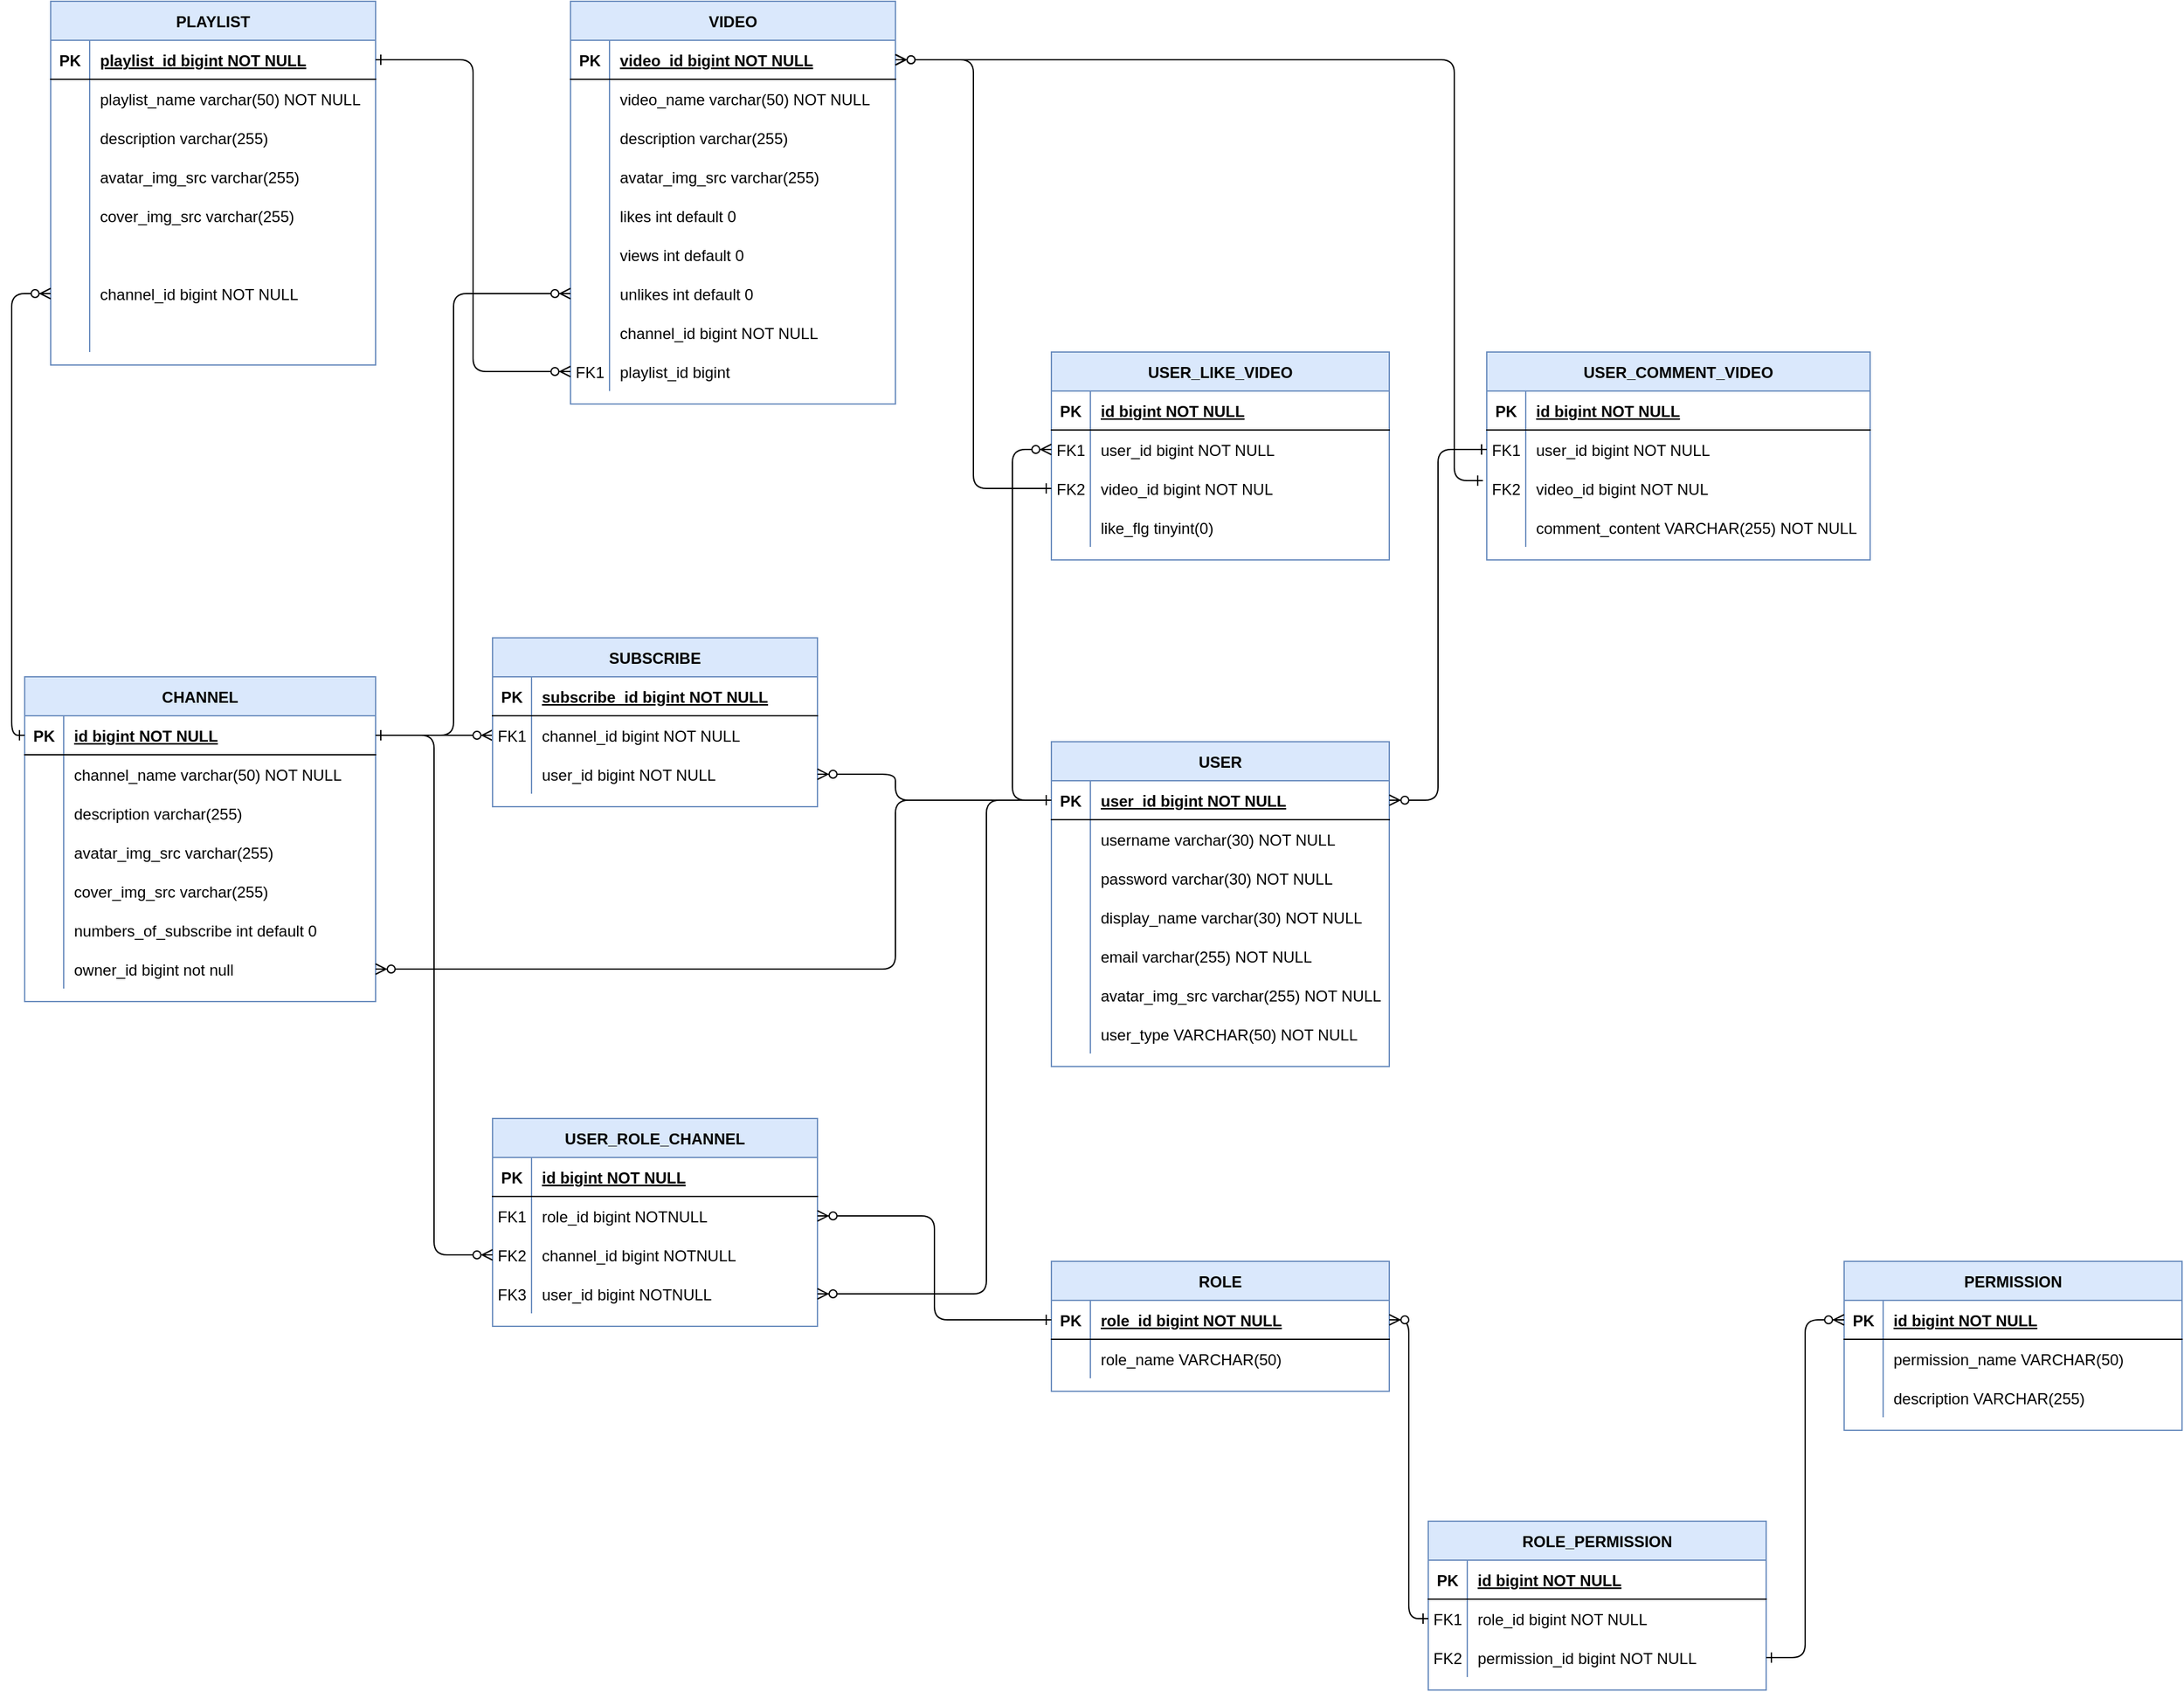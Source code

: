 <mxfile version="21.6.8" type="device" pages="2">
  <diagram id="R2lEEEUBdFMjLlhIrx00" name="DB">
    <mxGraphModel dx="2284" dy="1936" grid="1" gridSize="10" guides="1" tooltips="1" connect="1" arrows="1" fold="1" page="1" pageScale="1" pageWidth="850" pageHeight="1100" math="0" shadow="0" extFonts="Permanent Marker^https://fonts.googleapis.com/css?family=Permanent+Marker">
      <root>
        <mxCell id="0" />
        <mxCell id="1" parent="0" />
        <mxCell id="C-vyLk0tnHw3VtMMgP7b-1" value="" style="edgeStyle=elbowEdgeStyle;endArrow=ERzeroToMany;startArrow=ERone;endFill=1;startFill=0;" parent="1" source="C-vyLk0tnHw3VtMMgP7b-24" target="C-vyLk0tnHw3VtMMgP7b-6" edge="1">
          <mxGeometry width="100" height="100" relative="1" as="geometry">
            <mxPoint x="340" y="720" as="sourcePoint" />
            <mxPoint x="440" y="620" as="targetPoint" />
          </mxGeometry>
        </mxCell>
        <mxCell id="C-vyLk0tnHw3VtMMgP7b-2" value="SUBSCRIBE" style="shape=table;startSize=30;container=1;collapsible=1;childLayout=tableLayout;fixedRows=1;rowLines=0;fontStyle=1;align=center;resizeLast=1;fillColor=#dae8fc;strokeColor=#6c8ebf;" parent="1" vertex="1">
          <mxGeometry x="250" y="210" width="250" height="130" as="geometry" />
        </mxCell>
        <mxCell id="C-vyLk0tnHw3VtMMgP7b-3" value="" style="shape=partialRectangle;collapsible=0;dropTarget=0;pointerEvents=0;fillColor=none;points=[[0,0.5],[1,0.5]];portConstraint=eastwest;top=0;left=0;right=0;bottom=1;" parent="C-vyLk0tnHw3VtMMgP7b-2" vertex="1">
          <mxGeometry y="30" width="250" height="30" as="geometry" />
        </mxCell>
        <mxCell id="C-vyLk0tnHw3VtMMgP7b-4" value="PK" style="shape=partialRectangle;overflow=hidden;connectable=0;fillColor=none;top=0;left=0;bottom=0;right=0;fontStyle=1;" parent="C-vyLk0tnHw3VtMMgP7b-3" vertex="1">
          <mxGeometry width="30" height="30" as="geometry">
            <mxRectangle width="30" height="30" as="alternateBounds" />
          </mxGeometry>
        </mxCell>
        <mxCell id="C-vyLk0tnHw3VtMMgP7b-5" value="subscribe_id bigint NOT NULL " style="shape=partialRectangle;overflow=hidden;connectable=0;fillColor=none;top=0;left=0;bottom=0;right=0;align=left;spacingLeft=6;fontStyle=5;" parent="C-vyLk0tnHw3VtMMgP7b-3" vertex="1">
          <mxGeometry x="30" width="220" height="30" as="geometry">
            <mxRectangle width="220" height="30" as="alternateBounds" />
          </mxGeometry>
        </mxCell>
        <mxCell id="C-vyLk0tnHw3VtMMgP7b-6" value="" style="shape=partialRectangle;collapsible=0;dropTarget=0;pointerEvents=0;fillColor=none;points=[[0,0.5],[1,0.5]];portConstraint=eastwest;top=0;left=0;right=0;bottom=0;" parent="C-vyLk0tnHw3VtMMgP7b-2" vertex="1">
          <mxGeometry y="60" width="250" height="30" as="geometry" />
        </mxCell>
        <mxCell id="C-vyLk0tnHw3VtMMgP7b-7" value="FK1" style="shape=partialRectangle;overflow=hidden;connectable=0;fillColor=none;top=0;left=0;bottom=0;right=0;" parent="C-vyLk0tnHw3VtMMgP7b-6" vertex="1">
          <mxGeometry width="30" height="30" as="geometry">
            <mxRectangle width="30" height="30" as="alternateBounds" />
          </mxGeometry>
        </mxCell>
        <mxCell id="C-vyLk0tnHw3VtMMgP7b-8" value="channel_id bigint NOT NULL" style="shape=partialRectangle;overflow=hidden;connectable=0;fillColor=none;top=0;left=0;bottom=0;right=0;align=left;spacingLeft=6;" parent="C-vyLk0tnHw3VtMMgP7b-6" vertex="1">
          <mxGeometry x="30" width="220" height="30" as="geometry">
            <mxRectangle width="220" height="30" as="alternateBounds" />
          </mxGeometry>
        </mxCell>
        <mxCell id="C-vyLk0tnHw3VtMMgP7b-9" value="" style="shape=partialRectangle;collapsible=0;dropTarget=0;pointerEvents=0;fillColor=none;points=[[0,0.5],[1,0.5]];portConstraint=eastwest;top=0;left=0;right=0;bottom=0;" parent="C-vyLk0tnHw3VtMMgP7b-2" vertex="1">
          <mxGeometry y="90" width="250" height="30" as="geometry" />
        </mxCell>
        <mxCell id="C-vyLk0tnHw3VtMMgP7b-10" value="" style="shape=partialRectangle;overflow=hidden;connectable=0;fillColor=none;top=0;left=0;bottom=0;right=0;" parent="C-vyLk0tnHw3VtMMgP7b-9" vertex="1">
          <mxGeometry width="30" height="30" as="geometry">
            <mxRectangle width="30" height="30" as="alternateBounds" />
          </mxGeometry>
        </mxCell>
        <mxCell id="C-vyLk0tnHw3VtMMgP7b-11" value="user_id bigint NOT NULL" style="shape=partialRectangle;overflow=hidden;connectable=0;fillColor=none;top=0;left=0;bottom=0;right=0;align=left;spacingLeft=6;" parent="C-vyLk0tnHw3VtMMgP7b-9" vertex="1">
          <mxGeometry x="30" width="220" height="30" as="geometry">
            <mxRectangle width="220" height="30" as="alternateBounds" />
          </mxGeometry>
        </mxCell>
        <mxCell id="C-vyLk0tnHw3VtMMgP7b-23" value="CHANNEL" style="shape=table;startSize=30;container=1;collapsible=1;childLayout=tableLayout;fixedRows=1;rowLines=0;fontStyle=1;align=center;resizeLast=1;fillColor=#dae8fc;strokeColor=#6c8ebf;" parent="1" vertex="1">
          <mxGeometry x="-110" y="240" width="270" height="250" as="geometry" />
        </mxCell>
        <mxCell id="C-vyLk0tnHw3VtMMgP7b-24" value="" style="shape=partialRectangle;collapsible=0;dropTarget=0;pointerEvents=0;fillColor=none;points=[[0,0.5],[1,0.5]];portConstraint=eastwest;top=0;left=0;right=0;bottom=1;" parent="C-vyLk0tnHw3VtMMgP7b-23" vertex="1">
          <mxGeometry y="30" width="270" height="30" as="geometry" />
        </mxCell>
        <mxCell id="C-vyLk0tnHw3VtMMgP7b-25" value="PK" style="shape=partialRectangle;overflow=hidden;connectable=0;fillColor=none;top=0;left=0;bottom=0;right=0;fontStyle=1;" parent="C-vyLk0tnHw3VtMMgP7b-24" vertex="1">
          <mxGeometry width="30" height="30" as="geometry">
            <mxRectangle width="30" height="30" as="alternateBounds" />
          </mxGeometry>
        </mxCell>
        <mxCell id="C-vyLk0tnHw3VtMMgP7b-26" value="id bigint NOT NULL " style="shape=partialRectangle;overflow=hidden;connectable=0;fillColor=none;top=0;left=0;bottom=0;right=0;align=left;spacingLeft=6;fontStyle=5;" parent="C-vyLk0tnHw3VtMMgP7b-24" vertex="1">
          <mxGeometry x="30" width="240" height="30" as="geometry">
            <mxRectangle width="240" height="30" as="alternateBounds" />
          </mxGeometry>
        </mxCell>
        <mxCell id="C-vyLk0tnHw3VtMMgP7b-27" value="" style="shape=partialRectangle;collapsible=0;dropTarget=0;pointerEvents=0;fillColor=none;points=[[0,0.5],[1,0.5]];portConstraint=eastwest;top=0;left=0;right=0;bottom=0;" parent="C-vyLk0tnHw3VtMMgP7b-23" vertex="1">
          <mxGeometry y="60" width="270" height="30" as="geometry" />
        </mxCell>
        <mxCell id="C-vyLk0tnHw3VtMMgP7b-28" value="" style="shape=partialRectangle;overflow=hidden;connectable=0;fillColor=none;top=0;left=0;bottom=0;right=0;" parent="C-vyLk0tnHw3VtMMgP7b-27" vertex="1">
          <mxGeometry width="30" height="30" as="geometry">
            <mxRectangle width="30" height="30" as="alternateBounds" />
          </mxGeometry>
        </mxCell>
        <mxCell id="C-vyLk0tnHw3VtMMgP7b-29" value="channel_name varchar(50) NOT NULL" style="shape=partialRectangle;overflow=hidden;connectable=0;fillColor=none;top=0;left=0;bottom=0;right=0;align=left;spacingLeft=6;" parent="C-vyLk0tnHw3VtMMgP7b-27" vertex="1">
          <mxGeometry x="30" width="240" height="30" as="geometry">
            <mxRectangle width="240" height="30" as="alternateBounds" />
          </mxGeometry>
        </mxCell>
        <mxCell id="ruSPbUqB0d6c9mqhgNZm-6" style="shape=partialRectangle;collapsible=0;dropTarget=0;pointerEvents=0;fillColor=none;points=[[0,0.5],[1,0.5]];portConstraint=eastwest;top=0;left=0;right=0;bottom=0;" parent="C-vyLk0tnHw3VtMMgP7b-23" vertex="1">
          <mxGeometry y="90" width="270" height="30" as="geometry" />
        </mxCell>
        <mxCell id="ruSPbUqB0d6c9mqhgNZm-7" style="shape=partialRectangle;overflow=hidden;connectable=0;fillColor=none;top=0;left=0;bottom=0;right=0;" parent="ruSPbUqB0d6c9mqhgNZm-6" vertex="1">
          <mxGeometry width="30" height="30" as="geometry">
            <mxRectangle width="30" height="30" as="alternateBounds" />
          </mxGeometry>
        </mxCell>
        <mxCell id="ruSPbUqB0d6c9mqhgNZm-8" value="description varchar(255)" style="shape=partialRectangle;overflow=hidden;connectable=0;fillColor=none;top=0;left=0;bottom=0;right=0;align=left;spacingLeft=6;" parent="ruSPbUqB0d6c9mqhgNZm-6" vertex="1">
          <mxGeometry x="30" width="240" height="30" as="geometry">
            <mxRectangle width="240" height="30" as="alternateBounds" />
          </mxGeometry>
        </mxCell>
        <mxCell id="ruSPbUqB0d6c9mqhgNZm-9" style="shape=partialRectangle;collapsible=0;dropTarget=0;pointerEvents=0;fillColor=none;points=[[0,0.5],[1,0.5]];portConstraint=eastwest;top=0;left=0;right=0;bottom=0;" parent="C-vyLk0tnHw3VtMMgP7b-23" vertex="1">
          <mxGeometry y="120" width="270" height="30" as="geometry" />
        </mxCell>
        <mxCell id="ruSPbUqB0d6c9mqhgNZm-10" style="shape=partialRectangle;overflow=hidden;connectable=0;fillColor=none;top=0;left=0;bottom=0;right=0;" parent="ruSPbUqB0d6c9mqhgNZm-9" vertex="1">
          <mxGeometry width="30" height="30" as="geometry">
            <mxRectangle width="30" height="30" as="alternateBounds" />
          </mxGeometry>
        </mxCell>
        <mxCell id="ruSPbUqB0d6c9mqhgNZm-11" value="avatar_img_src varchar(255)" style="shape=partialRectangle;overflow=hidden;connectable=0;fillColor=none;top=0;left=0;bottom=0;right=0;align=left;spacingLeft=6;" parent="ruSPbUqB0d6c9mqhgNZm-9" vertex="1">
          <mxGeometry x="30" width="240" height="30" as="geometry">
            <mxRectangle width="240" height="30" as="alternateBounds" />
          </mxGeometry>
        </mxCell>
        <mxCell id="ruSPbUqB0d6c9mqhgNZm-12" style="shape=partialRectangle;collapsible=0;dropTarget=0;pointerEvents=0;fillColor=none;points=[[0,0.5],[1,0.5]];portConstraint=eastwest;top=0;left=0;right=0;bottom=0;" parent="C-vyLk0tnHw3VtMMgP7b-23" vertex="1">
          <mxGeometry y="150" width="270" height="30" as="geometry" />
        </mxCell>
        <mxCell id="ruSPbUqB0d6c9mqhgNZm-13" style="shape=partialRectangle;overflow=hidden;connectable=0;fillColor=none;top=0;left=0;bottom=0;right=0;" parent="ruSPbUqB0d6c9mqhgNZm-12" vertex="1">
          <mxGeometry width="30" height="30" as="geometry">
            <mxRectangle width="30" height="30" as="alternateBounds" />
          </mxGeometry>
        </mxCell>
        <mxCell id="ruSPbUqB0d6c9mqhgNZm-14" value="cover_img_src varchar(255)" style="shape=partialRectangle;overflow=hidden;connectable=0;fillColor=none;top=0;left=0;bottom=0;right=0;align=left;spacingLeft=6;" parent="ruSPbUqB0d6c9mqhgNZm-12" vertex="1">
          <mxGeometry x="30" width="240" height="30" as="geometry">
            <mxRectangle width="240" height="30" as="alternateBounds" />
          </mxGeometry>
        </mxCell>
        <mxCell id="ruSPbUqB0d6c9mqhgNZm-15" style="shape=partialRectangle;collapsible=0;dropTarget=0;pointerEvents=0;fillColor=none;points=[[0,0.5],[1,0.5]];portConstraint=eastwest;top=0;left=0;right=0;bottom=0;" parent="C-vyLk0tnHw3VtMMgP7b-23" vertex="1">
          <mxGeometry y="180" width="270" height="30" as="geometry" />
        </mxCell>
        <mxCell id="ruSPbUqB0d6c9mqhgNZm-16" style="shape=partialRectangle;overflow=hidden;connectable=0;fillColor=none;top=0;left=0;bottom=0;right=0;" parent="ruSPbUqB0d6c9mqhgNZm-15" vertex="1">
          <mxGeometry width="30" height="30" as="geometry">
            <mxRectangle width="30" height="30" as="alternateBounds" />
          </mxGeometry>
        </mxCell>
        <mxCell id="ruSPbUqB0d6c9mqhgNZm-17" value="numbers_of_subscribe int default 0" style="shape=partialRectangle;overflow=hidden;connectable=0;fillColor=none;top=0;left=0;bottom=0;right=0;align=left;spacingLeft=6;" parent="ruSPbUqB0d6c9mqhgNZm-15" vertex="1">
          <mxGeometry x="30" width="240" height="30" as="geometry">
            <mxRectangle width="240" height="30" as="alternateBounds" />
          </mxGeometry>
        </mxCell>
        <mxCell id="ruSPbUqB0d6c9mqhgNZm-18" style="shape=partialRectangle;collapsible=0;dropTarget=0;pointerEvents=0;fillColor=none;points=[[0,0.5],[1,0.5]];portConstraint=eastwest;top=0;left=0;right=0;bottom=0;" parent="C-vyLk0tnHw3VtMMgP7b-23" vertex="1">
          <mxGeometry y="210" width="270" height="30" as="geometry" />
        </mxCell>
        <mxCell id="ruSPbUqB0d6c9mqhgNZm-19" style="shape=partialRectangle;overflow=hidden;connectable=0;fillColor=none;top=0;left=0;bottom=0;right=0;" parent="ruSPbUqB0d6c9mqhgNZm-18" vertex="1">
          <mxGeometry width="30" height="30" as="geometry">
            <mxRectangle width="30" height="30" as="alternateBounds" />
          </mxGeometry>
        </mxCell>
        <mxCell id="ruSPbUqB0d6c9mqhgNZm-20" value="owner_id bigint not null" style="shape=partialRectangle;overflow=hidden;connectable=0;fillColor=none;top=0;left=0;bottom=0;right=0;align=left;spacingLeft=6;" parent="ruSPbUqB0d6c9mqhgNZm-18" vertex="1">
          <mxGeometry x="30" width="240" height="30" as="geometry">
            <mxRectangle width="240" height="30" as="alternateBounds" />
          </mxGeometry>
        </mxCell>
        <mxCell id="ruSPbUqB0d6c9mqhgNZm-21" value="USER" style="shape=table;startSize=30;container=1;collapsible=1;childLayout=tableLayout;fixedRows=1;rowLines=0;fontStyle=1;align=center;resizeLast=1;fillColor=#dae8fc;strokeColor=#6c8ebf;" parent="1" vertex="1">
          <mxGeometry x="680" y="290" width="260" height="250" as="geometry" />
        </mxCell>
        <mxCell id="ruSPbUqB0d6c9mqhgNZm-22" value="" style="shape=partialRectangle;collapsible=0;dropTarget=0;pointerEvents=0;fillColor=none;points=[[0,0.5],[1,0.5]];portConstraint=eastwest;top=0;left=0;right=0;bottom=1;" parent="ruSPbUqB0d6c9mqhgNZm-21" vertex="1">
          <mxGeometry y="30" width="260" height="30" as="geometry" />
        </mxCell>
        <mxCell id="ruSPbUqB0d6c9mqhgNZm-23" value="PK" style="shape=partialRectangle;overflow=hidden;connectable=0;fillColor=none;top=0;left=0;bottom=0;right=0;fontStyle=1;" parent="ruSPbUqB0d6c9mqhgNZm-22" vertex="1">
          <mxGeometry width="30" height="30" as="geometry">
            <mxRectangle width="30" height="30" as="alternateBounds" />
          </mxGeometry>
        </mxCell>
        <mxCell id="ruSPbUqB0d6c9mqhgNZm-24" value="user_id bigint NOT NULL " style="shape=partialRectangle;overflow=hidden;connectable=0;fillColor=none;top=0;left=0;bottom=0;right=0;align=left;spacingLeft=6;fontStyle=5;" parent="ruSPbUqB0d6c9mqhgNZm-22" vertex="1">
          <mxGeometry x="30" width="230" height="30" as="geometry">
            <mxRectangle width="230" height="30" as="alternateBounds" />
          </mxGeometry>
        </mxCell>
        <mxCell id="ruSPbUqB0d6c9mqhgNZm-25" value="" style="shape=partialRectangle;collapsible=0;dropTarget=0;pointerEvents=0;fillColor=none;points=[[0,0.5],[1,0.5]];portConstraint=eastwest;top=0;left=0;right=0;bottom=0;" parent="ruSPbUqB0d6c9mqhgNZm-21" vertex="1">
          <mxGeometry y="60" width="260" height="30" as="geometry" />
        </mxCell>
        <mxCell id="ruSPbUqB0d6c9mqhgNZm-26" value="" style="shape=partialRectangle;overflow=hidden;connectable=0;fillColor=none;top=0;left=0;bottom=0;right=0;" parent="ruSPbUqB0d6c9mqhgNZm-25" vertex="1">
          <mxGeometry width="30" height="30" as="geometry">
            <mxRectangle width="30" height="30" as="alternateBounds" />
          </mxGeometry>
        </mxCell>
        <mxCell id="ruSPbUqB0d6c9mqhgNZm-27" value="username varchar(30) NOT NULL" style="shape=partialRectangle;overflow=hidden;connectable=0;fillColor=none;top=0;left=0;bottom=0;right=0;align=left;spacingLeft=6;" parent="ruSPbUqB0d6c9mqhgNZm-25" vertex="1">
          <mxGeometry x="30" width="230" height="30" as="geometry">
            <mxRectangle width="230" height="30" as="alternateBounds" />
          </mxGeometry>
        </mxCell>
        <mxCell id="ruSPbUqB0d6c9mqhgNZm-28" value="" style="shape=partialRectangle;collapsible=0;dropTarget=0;pointerEvents=0;fillColor=none;points=[[0,0.5],[1,0.5]];portConstraint=eastwest;top=0;left=0;right=0;bottom=0;" parent="ruSPbUqB0d6c9mqhgNZm-21" vertex="1">
          <mxGeometry y="90" width="260" height="30" as="geometry" />
        </mxCell>
        <mxCell id="ruSPbUqB0d6c9mqhgNZm-29" value="" style="shape=partialRectangle;overflow=hidden;connectable=0;fillColor=none;top=0;left=0;bottom=0;right=0;" parent="ruSPbUqB0d6c9mqhgNZm-28" vertex="1">
          <mxGeometry width="30" height="30" as="geometry">
            <mxRectangle width="30" height="30" as="alternateBounds" />
          </mxGeometry>
        </mxCell>
        <mxCell id="ruSPbUqB0d6c9mqhgNZm-30" value="password varchar(30) NOT NULL" style="shape=partialRectangle;overflow=hidden;connectable=0;fillColor=none;top=0;left=0;bottom=0;right=0;align=left;spacingLeft=6;" parent="ruSPbUqB0d6c9mqhgNZm-28" vertex="1">
          <mxGeometry x="30" width="230" height="30" as="geometry">
            <mxRectangle width="230" height="30" as="alternateBounds" />
          </mxGeometry>
        </mxCell>
        <mxCell id="ruSPbUqB0d6c9mqhgNZm-31" style="shape=partialRectangle;collapsible=0;dropTarget=0;pointerEvents=0;fillColor=none;points=[[0,0.5],[1,0.5]];portConstraint=eastwest;top=0;left=0;right=0;bottom=0;" parent="ruSPbUqB0d6c9mqhgNZm-21" vertex="1">
          <mxGeometry y="120" width="260" height="30" as="geometry" />
        </mxCell>
        <mxCell id="ruSPbUqB0d6c9mqhgNZm-32" style="shape=partialRectangle;overflow=hidden;connectable=0;fillColor=none;top=0;left=0;bottom=0;right=0;" parent="ruSPbUqB0d6c9mqhgNZm-31" vertex="1">
          <mxGeometry width="30" height="30" as="geometry">
            <mxRectangle width="30" height="30" as="alternateBounds" />
          </mxGeometry>
        </mxCell>
        <mxCell id="ruSPbUqB0d6c9mqhgNZm-33" value="display_name varchar(30) NOT NULL" style="shape=partialRectangle;overflow=hidden;connectable=0;fillColor=none;top=0;left=0;bottom=0;right=0;align=left;spacingLeft=6;" parent="ruSPbUqB0d6c9mqhgNZm-31" vertex="1">
          <mxGeometry x="30" width="230" height="30" as="geometry">
            <mxRectangle width="230" height="30" as="alternateBounds" />
          </mxGeometry>
        </mxCell>
        <mxCell id="ruSPbUqB0d6c9mqhgNZm-34" style="shape=partialRectangle;collapsible=0;dropTarget=0;pointerEvents=0;fillColor=none;points=[[0,0.5],[1,0.5]];portConstraint=eastwest;top=0;left=0;right=0;bottom=0;" parent="ruSPbUqB0d6c9mqhgNZm-21" vertex="1">
          <mxGeometry y="150" width="260" height="30" as="geometry" />
        </mxCell>
        <mxCell id="ruSPbUqB0d6c9mqhgNZm-35" style="shape=partialRectangle;overflow=hidden;connectable=0;fillColor=none;top=0;left=0;bottom=0;right=0;" parent="ruSPbUqB0d6c9mqhgNZm-34" vertex="1">
          <mxGeometry width="30" height="30" as="geometry">
            <mxRectangle width="30" height="30" as="alternateBounds" />
          </mxGeometry>
        </mxCell>
        <mxCell id="ruSPbUqB0d6c9mqhgNZm-36" value="email varchar(255) NOT NULL" style="shape=partialRectangle;overflow=hidden;connectable=0;fillColor=none;top=0;left=0;bottom=0;right=0;align=left;spacingLeft=6;" parent="ruSPbUqB0d6c9mqhgNZm-34" vertex="1">
          <mxGeometry x="30" width="230" height="30" as="geometry">
            <mxRectangle width="230" height="30" as="alternateBounds" />
          </mxGeometry>
        </mxCell>
        <mxCell id="ruSPbUqB0d6c9mqhgNZm-37" style="shape=partialRectangle;collapsible=0;dropTarget=0;pointerEvents=0;fillColor=none;points=[[0,0.5],[1,0.5]];portConstraint=eastwest;top=0;left=0;right=0;bottom=0;" parent="ruSPbUqB0d6c9mqhgNZm-21" vertex="1">
          <mxGeometry y="180" width="260" height="30" as="geometry" />
        </mxCell>
        <mxCell id="ruSPbUqB0d6c9mqhgNZm-38" style="shape=partialRectangle;overflow=hidden;connectable=0;fillColor=none;top=0;left=0;bottom=0;right=0;" parent="ruSPbUqB0d6c9mqhgNZm-37" vertex="1">
          <mxGeometry width="30" height="30" as="geometry">
            <mxRectangle width="30" height="30" as="alternateBounds" />
          </mxGeometry>
        </mxCell>
        <mxCell id="ruSPbUqB0d6c9mqhgNZm-39" value="avatar_img_src varchar(255) NOT NULL" style="shape=partialRectangle;overflow=hidden;connectable=0;fillColor=none;top=0;left=0;bottom=0;right=0;align=left;spacingLeft=6;" parent="ruSPbUqB0d6c9mqhgNZm-37" vertex="1">
          <mxGeometry x="30" width="230" height="30" as="geometry">
            <mxRectangle width="230" height="30" as="alternateBounds" />
          </mxGeometry>
        </mxCell>
        <mxCell id="ruSPbUqB0d6c9mqhgNZm-214" style="shape=partialRectangle;collapsible=0;dropTarget=0;pointerEvents=0;fillColor=none;points=[[0,0.5],[1,0.5]];portConstraint=eastwest;top=0;left=0;right=0;bottom=0;" parent="ruSPbUqB0d6c9mqhgNZm-21" vertex="1">
          <mxGeometry y="210" width="260" height="30" as="geometry" />
        </mxCell>
        <mxCell id="ruSPbUqB0d6c9mqhgNZm-215" style="shape=partialRectangle;overflow=hidden;connectable=0;fillColor=none;top=0;left=0;bottom=0;right=0;" parent="ruSPbUqB0d6c9mqhgNZm-214" vertex="1">
          <mxGeometry width="30" height="30" as="geometry">
            <mxRectangle width="30" height="30" as="alternateBounds" />
          </mxGeometry>
        </mxCell>
        <mxCell id="ruSPbUqB0d6c9mqhgNZm-216" value="user_type VARCHAR(50) NOT NULL" style="shape=partialRectangle;overflow=hidden;connectable=0;fillColor=none;top=0;left=0;bottom=0;right=0;align=left;spacingLeft=6;" parent="ruSPbUqB0d6c9mqhgNZm-214" vertex="1">
          <mxGeometry x="30" width="230" height="30" as="geometry">
            <mxRectangle width="230" height="30" as="alternateBounds" />
          </mxGeometry>
        </mxCell>
        <mxCell id="C-vyLk0tnHw3VtMMgP7b-12" value="" style="edgeStyle=elbowEdgeStyle;endArrow=ERzeroToMany;startArrow=ERone;endFill=1;startFill=0;entryX=1;entryY=0.5;entryDx=0;entryDy=0;exitX=0;exitY=0.5;exitDx=0;exitDy=0;" parent="1" source="ruSPbUqB0d6c9mqhgNZm-22" target="C-vyLk0tnHw3VtMMgP7b-9" edge="1">
          <mxGeometry width="100" height="100" relative="1" as="geometry">
            <mxPoint x="670" y="340" as="sourcePoint" />
            <mxPoint x="480" y="370" as="targetPoint" />
            <Array as="points">
              <mxPoint x="560" y="330" />
            </Array>
          </mxGeometry>
        </mxCell>
        <mxCell id="ruSPbUqB0d6c9mqhgNZm-69" value="VIDEO" style="shape=table;startSize=30;container=1;collapsible=1;childLayout=tableLayout;fixedRows=1;rowLines=0;fontStyle=1;align=center;resizeLast=1;fillColor=#dae8fc;strokeColor=#6c8ebf;" parent="1" vertex="1">
          <mxGeometry x="310" y="-280" width="250" height="310" as="geometry" />
        </mxCell>
        <mxCell id="ruSPbUqB0d6c9mqhgNZm-70" value="" style="shape=partialRectangle;collapsible=0;dropTarget=0;pointerEvents=0;fillColor=none;points=[[0,0.5],[1,0.5]];portConstraint=eastwest;top=0;left=0;right=0;bottom=1;" parent="ruSPbUqB0d6c9mqhgNZm-69" vertex="1">
          <mxGeometry y="30" width="250" height="30" as="geometry" />
        </mxCell>
        <mxCell id="ruSPbUqB0d6c9mqhgNZm-71" value="PK" style="shape=partialRectangle;overflow=hidden;connectable=0;fillColor=none;top=0;left=0;bottom=0;right=0;fontStyle=1;" parent="ruSPbUqB0d6c9mqhgNZm-70" vertex="1">
          <mxGeometry width="30" height="30" as="geometry">
            <mxRectangle width="30" height="30" as="alternateBounds" />
          </mxGeometry>
        </mxCell>
        <mxCell id="ruSPbUqB0d6c9mqhgNZm-72" value="video_id bigint NOT NULL " style="shape=partialRectangle;overflow=hidden;connectable=0;fillColor=none;top=0;left=0;bottom=0;right=0;align=left;spacingLeft=6;fontStyle=5;" parent="ruSPbUqB0d6c9mqhgNZm-70" vertex="1">
          <mxGeometry x="30" width="220" height="30" as="geometry">
            <mxRectangle width="220" height="30" as="alternateBounds" />
          </mxGeometry>
        </mxCell>
        <mxCell id="ruSPbUqB0d6c9mqhgNZm-73" value="" style="shape=partialRectangle;collapsible=0;dropTarget=0;pointerEvents=0;fillColor=none;points=[[0,0.5],[1,0.5]];portConstraint=eastwest;top=0;left=0;right=0;bottom=0;" parent="ruSPbUqB0d6c9mqhgNZm-69" vertex="1">
          <mxGeometry y="60" width="250" height="30" as="geometry" />
        </mxCell>
        <mxCell id="ruSPbUqB0d6c9mqhgNZm-74" value="" style="shape=partialRectangle;overflow=hidden;connectable=0;fillColor=none;top=0;left=0;bottom=0;right=0;" parent="ruSPbUqB0d6c9mqhgNZm-73" vertex="1">
          <mxGeometry width="30" height="30" as="geometry">
            <mxRectangle width="30" height="30" as="alternateBounds" />
          </mxGeometry>
        </mxCell>
        <mxCell id="ruSPbUqB0d6c9mqhgNZm-75" value="video_name varchar(50) NOT NULL" style="shape=partialRectangle;overflow=hidden;connectable=0;fillColor=none;top=0;left=0;bottom=0;right=0;align=left;spacingLeft=6;" parent="ruSPbUqB0d6c9mqhgNZm-73" vertex="1">
          <mxGeometry x="30" width="220" height="30" as="geometry">
            <mxRectangle width="220" height="30" as="alternateBounds" />
          </mxGeometry>
        </mxCell>
        <mxCell id="ruSPbUqB0d6c9mqhgNZm-76" style="shape=partialRectangle;collapsible=0;dropTarget=0;pointerEvents=0;fillColor=none;points=[[0,0.5],[1,0.5]];portConstraint=eastwest;top=0;left=0;right=0;bottom=0;" parent="ruSPbUqB0d6c9mqhgNZm-69" vertex="1">
          <mxGeometry y="90" width="250" height="30" as="geometry" />
        </mxCell>
        <mxCell id="ruSPbUqB0d6c9mqhgNZm-77" style="shape=partialRectangle;overflow=hidden;connectable=0;fillColor=none;top=0;left=0;bottom=0;right=0;" parent="ruSPbUqB0d6c9mqhgNZm-76" vertex="1">
          <mxGeometry width="30" height="30" as="geometry">
            <mxRectangle width="30" height="30" as="alternateBounds" />
          </mxGeometry>
        </mxCell>
        <mxCell id="ruSPbUqB0d6c9mqhgNZm-78" value="description varchar(255)" style="shape=partialRectangle;overflow=hidden;connectable=0;fillColor=none;top=0;left=0;bottom=0;right=0;align=left;spacingLeft=6;" parent="ruSPbUqB0d6c9mqhgNZm-76" vertex="1">
          <mxGeometry x="30" width="220" height="30" as="geometry">
            <mxRectangle width="220" height="30" as="alternateBounds" />
          </mxGeometry>
        </mxCell>
        <mxCell id="ruSPbUqB0d6c9mqhgNZm-79" style="shape=partialRectangle;collapsible=0;dropTarget=0;pointerEvents=0;fillColor=none;points=[[0,0.5],[1,0.5]];portConstraint=eastwest;top=0;left=0;right=0;bottom=0;" parent="ruSPbUqB0d6c9mqhgNZm-69" vertex="1">
          <mxGeometry y="120" width="250" height="30" as="geometry" />
        </mxCell>
        <mxCell id="ruSPbUqB0d6c9mqhgNZm-80" style="shape=partialRectangle;overflow=hidden;connectable=0;fillColor=none;top=0;left=0;bottom=0;right=0;" parent="ruSPbUqB0d6c9mqhgNZm-79" vertex="1">
          <mxGeometry width="30" height="30" as="geometry">
            <mxRectangle width="30" height="30" as="alternateBounds" />
          </mxGeometry>
        </mxCell>
        <mxCell id="ruSPbUqB0d6c9mqhgNZm-81" value="avatar_img_src varchar(255)" style="shape=partialRectangle;overflow=hidden;connectable=0;fillColor=none;top=0;left=0;bottom=0;right=0;align=left;spacingLeft=6;" parent="ruSPbUqB0d6c9mqhgNZm-79" vertex="1">
          <mxGeometry x="30" width="220" height="30" as="geometry">
            <mxRectangle width="220" height="30" as="alternateBounds" />
          </mxGeometry>
        </mxCell>
        <mxCell id="ruSPbUqB0d6c9mqhgNZm-82" style="shape=partialRectangle;collapsible=0;dropTarget=0;pointerEvents=0;fillColor=none;points=[[0,0.5],[1,0.5]];portConstraint=eastwest;top=0;left=0;right=0;bottom=0;" parent="ruSPbUqB0d6c9mqhgNZm-69" vertex="1">
          <mxGeometry y="150" width="250" height="30" as="geometry" />
        </mxCell>
        <mxCell id="ruSPbUqB0d6c9mqhgNZm-83" style="shape=partialRectangle;overflow=hidden;connectable=0;fillColor=none;top=0;left=0;bottom=0;right=0;" parent="ruSPbUqB0d6c9mqhgNZm-82" vertex="1">
          <mxGeometry width="30" height="30" as="geometry">
            <mxRectangle width="30" height="30" as="alternateBounds" />
          </mxGeometry>
        </mxCell>
        <mxCell id="ruSPbUqB0d6c9mqhgNZm-84" value="likes int default 0" style="shape=partialRectangle;overflow=hidden;connectable=0;fillColor=none;top=0;left=0;bottom=0;right=0;align=left;spacingLeft=6;" parent="ruSPbUqB0d6c9mqhgNZm-82" vertex="1">
          <mxGeometry x="30" width="220" height="30" as="geometry">
            <mxRectangle width="220" height="30" as="alternateBounds" />
          </mxGeometry>
        </mxCell>
        <mxCell id="ruSPbUqB0d6c9mqhgNZm-85" style="shape=partialRectangle;collapsible=0;dropTarget=0;pointerEvents=0;fillColor=none;points=[[0,0.5],[1,0.5]];portConstraint=eastwest;top=0;left=0;right=0;bottom=0;" parent="ruSPbUqB0d6c9mqhgNZm-69" vertex="1">
          <mxGeometry y="180" width="250" height="30" as="geometry" />
        </mxCell>
        <mxCell id="ruSPbUqB0d6c9mqhgNZm-86" style="shape=partialRectangle;overflow=hidden;connectable=0;fillColor=none;top=0;left=0;bottom=0;right=0;" parent="ruSPbUqB0d6c9mqhgNZm-85" vertex="1">
          <mxGeometry width="30" height="30" as="geometry">
            <mxRectangle width="30" height="30" as="alternateBounds" />
          </mxGeometry>
        </mxCell>
        <mxCell id="ruSPbUqB0d6c9mqhgNZm-87" value="views int default 0" style="shape=partialRectangle;overflow=hidden;connectable=0;fillColor=none;top=0;left=0;bottom=0;right=0;align=left;spacingLeft=6;" parent="ruSPbUqB0d6c9mqhgNZm-85" vertex="1">
          <mxGeometry x="30" width="220" height="30" as="geometry">
            <mxRectangle width="220" height="30" as="alternateBounds" />
          </mxGeometry>
        </mxCell>
        <mxCell id="ruSPbUqB0d6c9mqhgNZm-88" style="shape=partialRectangle;collapsible=0;dropTarget=0;pointerEvents=0;fillColor=none;points=[[0,0.5],[1,0.5]];portConstraint=eastwest;top=0;left=0;right=0;bottom=0;" parent="ruSPbUqB0d6c9mqhgNZm-69" vertex="1">
          <mxGeometry y="210" width="250" height="30" as="geometry" />
        </mxCell>
        <mxCell id="ruSPbUqB0d6c9mqhgNZm-89" style="shape=partialRectangle;overflow=hidden;connectable=0;fillColor=none;top=0;left=0;bottom=0;right=0;" parent="ruSPbUqB0d6c9mqhgNZm-88" vertex="1">
          <mxGeometry width="30" height="30" as="geometry">
            <mxRectangle width="30" height="30" as="alternateBounds" />
          </mxGeometry>
        </mxCell>
        <mxCell id="ruSPbUqB0d6c9mqhgNZm-90" value="unlikes int default 0" style="shape=partialRectangle;overflow=hidden;connectable=0;fillColor=none;top=0;left=0;bottom=0;right=0;align=left;spacingLeft=6;" parent="ruSPbUqB0d6c9mqhgNZm-88" vertex="1">
          <mxGeometry x="30" width="220" height="30" as="geometry">
            <mxRectangle width="220" height="30" as="alternateBounds" />
          </mxGeometry>
        </mxCell>
        <mxCell id="LGE1Rwbj0pmUVcIfa7I8-9" style="shape=partialRectangle;collapsible=0;dropTarget=0;pointerEvents=0;fillColor=none;points=[[0,0.5],[1,0.5]];portConstraint=eastwest;top=0;left=0;right=0;bottom=0;" parent="ruSPbUqB0d6c9mqhgNZm-69" vertex="1">
          <mxGeometry y="240" width="250" height="30" as="geometry" />
        </mxCell>
        <mxCell id="LGE1Rwbj0pmUVcIfa7I8-10" style="shape=partialRectangle;overflow=hidden;connectable=0;fillColor=none;top=0;left=0;bottom=0;right=0;" parent="LGE1Rwbj0pmUVcIfa7I8-9" vertex="1">
          <mxGeometry width="30" height="30" as="geometry">
            <mxRectangle width="30" height="30" as="alternateBounds" />
          </mxGeometry>
        </mxCell>
        <mxCell id="LGE1Rwbj0pmUVcIfa7I8-11" value="channel_id bigint NOT NULL" style="shape=partialRectangle;overflow=hidden;connectable=0;fillColor=none;top=0;left=0;bottom=0;right=0;align=left;spacingLeft=6;" parent="LGE1Rwbj0pmUVcIfa7I8-9" vertex="1">
          <mxGeometry x="30" width="220" height="30" as="geometry">
            <mxRectangle width="220" height="30" as="alternateBounds" />
          </mxGeometry>
        </mxCell>
        <mxCell id="ruSPbUqB0d6c9mqhgNZm-107" style="shape=partialRectangle;collapsible=0;dropTarget=0;pointerEvents=0;fillColor=none;points=[[0,0.5],[1,0.5]];portConstraint=eastwest;top=0;left=0;right=0;bottom=0;" parent="ruSPbUqB0d6c9mqhgNZm-69" vertex="1">
          <mxGeometry y="270" width="250" height="30" as="geometry" />
        </mxCell>
        <mxCell id="ruSPbUqB0d6c9mqhgNZm-108" value="FK1" style="shape=partialRectangle;overflow=hidden;connectable=0;fillColor=none;top=0;left=0;bottom=0;right=0;" parent="ruSPbUqB0d6c9mqhgNZm-107" vertex="1">
          <mxGeometry width="30" height="30" as="geometry">
            <mxRectangle width="30" height="30" as="alternateBounds" />
          </mxGeometry>
        </mxCell>
        <mxCell id="ruSPbUqB0d6c9mqhgNZm-109" value="playlist_id bigint" style="shape=partialRectangle;overflow=hidden;connectable=0;fillColor=none;top=0;left=0;bottom=0;right=0;align=left;spacingLeft=6;" parent="ruSPbUqB0d6c9mqhgNZm-107" vertex="1">
          <mxGeometry x="30" width="220" height="30" as="geometry">
            <mxRectangle width="220" height="30" as="alternateBounds" />
          </mxGeometry>
        </mxCell>
        <mxCell id="ruSPbUqB0d6c9mqhgNZm-110" value="" style="edgeStyle=elbowEdgeStyle;endArrow=ERzeroToMany;startArrow=ERone;endFill=1;startFill=0;entryX=0;entryY=0.5;entryDx=0;entryDy=0;exitX=1;exitY=0.5;exitDx=0;exitDy=0;" parent="1" source="C-vyLk0tnHw3VtMMgP7b-24" target="ruSPbUqB0d6c9mqhgNZm-88" edge="1">
          <mxGeometry width="100" height="100" relative="1" as="geometry">
            <mxPoint x="90" y="-230" as="sourcePoint" />
            <mxPoint x="230" y="80" as="targetPoint" />
            <Array as="points">
              <mxPoint x="220" y="120" />
            </Array>
          </mxGeometry>
        </mxCell>
        <mxCell id="ruSPbUqB0d6c9mqhgNZm-112" value="" style="edgeStyle=elbowEdgeStyle;endArrow=ERzeroToMany;startArrow=ERone;endFill=1;startFill=0;exitX=0;exitY=0.5;exitDx=0;exitDy=0;entryX=1;entryY=0.5;entryDx=0;entryDy=0;" parent="1" source="ruSPbUqB0d6c9mqhgNZm-22" target="ruSPbUqB0d6c9mqhgNZm-18" edge="1">
          <mxGeometry width="100" height="100" relative="1" as="geometry">
            <mxPoint x="570" y="500" as="sourcePoint" />
            <mxPoint x="300" y="570" as="targetPoint" />
            <Array as="points">
              <mxPoint x="560" y="390" />
            </Array>
          </mxGeometry>
        </mxCell>
        <mxCell id="ruSPbUqB0d6c9mqhgNZm-118" value="PLAYLIST" style="shape=table;startSize=30;container=1;collapsible=1;childLayout=tableLayout;fixedRows=1;rowLines=0;fontStyle=1;align=center;resizeLast=1;fillColor=#dae8fc;strokeColor=#6c8ebf;" parent="1" vertex="1">
          <mxGeometry x="-90" y="-280" width="250" height="280" as="geometry" />
        </mxCell>
        <mxCell id="ruSPbUqB0d6c9mqhgNZm-119" value="" style="shape=partialRectangle;collapsible=0;dropTarget=0;pointerEvents=0;fillColor=none;points=[[0,0.5],[1,0.5]];portConstraint=eastwest;top=0;left=0;right=0;bottom=1;" parent="ruSPbUqB0d6c9mqhgNZm-118" vertex="1">
          <mxGeometry y="30" width="250" height="30" as="geometry" />
        </mxCell>
        <mxCell id="ruSPbUqB0d6c9mqhgNZm-120" value="PK" style="shape=partialRectangle;overflow=hidden;connectable=0;fillColor=none;top=0;left=0;bottom=0;right=0;fontStyle=1;" parent="ruSPbUqB0d6c9mqhgNZm-119" vertex="1">
          <mxGeometry width="30" height="30" as="geometry">
            <mxRectangle width="30" height="30" as="alternateBounds" />
          </mxGeometry>
        </mxCell>
        <mxCell id="ruSPbUqB0d6c9mqhgNZm-121" value="playlist_id bigint NOT NULL " style="shape=partialRectangle;overflow=hidden;connectable=0;fillColor=none;top=0;left=0;bottom=0;right=0;align=left;spacingLeft=6;fontStyle=5;" parent="ruSPbUqB0d6c9mqhgNZm-119" vertex="1">
          <mxGeometry x="30" width="220" height="30" as="geometry">
            <mxRectangle width="220" height="30" as="alternateBounds" />
          </mxGeometry>
        </mxCell>
        <mxCell id="ruSPbUqB0d6c9mqhgNZm-122" value="" style="shape=partialRectangle;collapsible=0;dropTarget=0;pointerEvents=0;fillColor=none;points=[[0,0.5],[1,0.5]];portConstraint=eastwest;top=0;left=0;right=0;bottom=0;" parent="ruSPbUqB0d6c9mqhgNZm-118" vertex="1">
          <mxGeometry y="60" width="250" height="30" as="geometry" />
        </mxCell>
        <mxCell id="ruSPbUqB0d6c9mqhgNZm-123" value="" style="shape=partialRectangle;overflow=hidden;connectable=0;fillColor=none;top=0;left=0;bottom=0;right=0;" parent="ruSPbUqB0d6c9mqhgNZm-122" vertex="1">
          <mxGeometry width="30" height="30" as="geometry">
            <mxRectangle width="30" height="30" as="alternateBounds" />
          </mxGeometry>
        </mxCell>
        <mxCell id="ruSPbUqB0d6c9mqhgNZm-124" value="playlist_name varchar(50) NOT NULL" style="shape=partialRectangle;overflow=hidden;connectable=0;fillColor=none;top=0;left=0;bottom=0;right=0;align=left;spacingLeft=6;" parent="ruSPbUqB0d6c9mqhgNZm-122" vertex="1">
          <mxGeometry x="30" width="220" height="30" as="geometry">
            <mxRectangle width="220" height="30" as="alternateBounds" />
          </mxGeometry>
        </mxCell>
        <mxCell id="ruSPbUqB0d6c9mqhgNZm-125" style="shape=partialRectangle;collapsible=0;dropTarget=0;pointerEvents=0;fillColor=none;points=[[0,0.5],[1,0.5]];portConstraint=eastwest;top=0;left=0;right=0;bottom=0;" parent="ruSPbUqB0d6c9mqhgNZm-118" vertex="1">
          <mxGeometry y="90" width="250" height="30" as="geometry" />
        </mxCell>
        <mxCell id="ruSPbUqB0d6c9mqhgNZm-126" style="shape=partialRectangle;overflow=hidden;connectable=0;fillColor=none;top=0;left=0;bottom=0;right=0;" parent="ruSPbUqB0d6c9mqhgNZm-125" vertex="1">
          <mxGeometry width="30" height="30" as="geometry">
            <mxRectangle width="30" height="30" as="alternateBounds" />
          </mxGeometry>
        </mxCell>
        <mxCell id="ruSPbUqB0d6c9mqhgNZm-127" value="description varchar(255)" style="shape=partialRectangle;overflow=hidden;connectable=0;fillColor=none;top=0;left=0;bottom=0;right=0;align=left;spacingLeft=6;" parent="ruSPbUqB0d6c9mqhgNZm-125" vertex="1">
          <mxGeometry x="30" width="220" height="30" as="geometry">
            <mxRectangle width="220" height="30" as="alternateBounds" />
          </mxGeometry>
        </mxCell>
        <mxCell id="ruSPbUqB0d6c9mqhgNZm-128" style="shape=partialRectangle;collapsible=0;dropTarget=0;pointerEvents=0;fillColor=none;points=[[0,0.5],[1,0.5]];portConstraint=eastwest;top=0;left=0;right=0;bottom=0;" parent="ruSPbUqB0d6c9mqhgNZm-118" vertex="1">
          <mxGeometry y="120" width="250" height="30" as="geometry" />
        </mxCell>
        <mxCell id="ruSPbUqB0d6c9mqhgNZm-129" style="shape=partialRectangle;overflow=hidden;connectable=0;fillColor=none;top=0;left=0;bottom=0;right=0;" parent="ruSPbUqB0d6c9mqhgNZm-128" vertex="1">
          <mxGeometry width="30" height="30" as="geometry">
            <mxRectangle width="30" height="30" as="alternateBounds" />
          </mxGeometry>
        </mxCell>
        <mxCell id="ruSPbUqB0d6c9mqhgNZm-130" value="avatar_img_src varchar(255)" style="shape=partialRectangle;overflow=hidden;connectable=0;fillColor=none;top=0;left=0;bottom=0;right=0;align=left;spacingLeft=6;" parent="ruSPbUqB0d6c9mqhgNZm-128" vertex="1">
          <mxGeometry x="30" width="220" height="30" as="geometry">
            <mxRectangle width="220" height="30" as="alternateBounds" />
          </mxGeometry>
        </mxCell>
        <mxCell id="ruSPbUqB0d6c9mqhgNZm-131" style="shape=partialRectangle;collapsible=0;dropTarget=0;pointerEvents=0;fillColor=none;points=[[0,0.5],[1,0.5]];portConstraint=eastwest;top=0;left=0;right=0;bottom=0;" parent="ruSPbUqB0d6c9mqhgNZm-118" vertex="1">
          <mxGeometry y="150" width="250" height="30" as="geometry" />
        </mxCell>
        <mxCell id="ruSPbUqB0d6c9mqhgNZm-132" style="shape=partialRectangle;overflow=hidden;connectable=0;fillColor=none;top=0;left=0;bottom=0;right=0;" parent="ruSPbUqB0d6c9mqhgNZm-131" vertex="1">
          <mxGeometry width="30" height="30" as="geometry">
            <mxRectangle width="30" height="30" as="alternateBounds" />
          </mxGeometry>
        </mxCell>
        <mxCell id="ruSPbUqB0d6c9mqhgNZm-133" value="cover_img_src varchar(255)" style="shape=partialRectangle;overflow=hidden;connectable=0;fillColor=none;top=0;left=0;bottom=0;right=0;align=left;spacingLeft=6;" parent="ruSPbUqB0d6c9mqhgNZm-131" vertex="1">
          <mxGeometry x="30" width="220" height="30" as="geometry">
            <mxRectangle width="220" height="30" as="alternateBounds" />
          </mxGeometry>
        </mxCell>
        <mxCell id="ruSPbUqB0d6c9mqhgNZm-134" style="shape=partialRectangle;collapsible=0;dropTarget=0;pointerEvents=0;fillColor=none;points=[[0,0.5],[1,0.5]];portConstraint=eastwest;top=0;left=0;right=0;bottom=0;" parent="ruSPbUqB0d6c9mqhgNZm-118" vertex="1">
          <mxGeometry y="180" width="250" height="30" as="geometry" />
        </mxCell>
        <mxCell id="ruSPbUqB0d6c9mqhgNZm-135" style="shape=partialRectangle;overflow=hidden;connectable=0;fillColor=none;top=0;left=0;bottom=0;right=0;" parent="ruSPbUqB0d6c9mqhgNZm-134" vertex="1">
          <mxGeometry width="30" height="30" as="geometry">
            <mxRectangle width="30" height="30" as="alternateBounds" />
          </mxGeometry>
        </mxCell>
        <mxCell id="ruSPbUqB0d6c9mqhgNZm-136" value="" style="shape=partialRectangle;overflow=hidden;connectable=0;fillColor=none;top=0;left=0;bottom=0;right=0;align=left;spacingLeft=6;" parent="ruSPbUqB0d6c9mqhgNZm-134" vertex="1">
          <mxGeometry x="30" width="220" height="30" as="geometry">
            <mxRectangle width="220" height="30" as="alternateBounds" />
          </mxGeometry>
        </mxCell>
        <mxCell id="ruSPbUqB0d6c9mqhgNZm-137" style="shape=partialRectangle;collapsible=0;dropTarget=0;pointerEvents=0;fillColor=none;points=[[0,0.5],[1,0.5]];portConstraint=eastwest;top=0;left=0;right=0;bottom=0;" parent="ruSPbUqB0d6c9mqhgNZm-118" vertex="1">
          <mxGeometry y="210" width="250" height="30" as="geometry" />
        </mxCell>
        <mxCell id="ruSPbUqB0d6c9mqhgNZm-138" style="shape=partialRectangle;overflow=hidden;connectable=0;fillColor=none;top=0;left=0;bottom=0;right=0;" parent="ruSPbUqB0d6c9mqhgNZm-137" vertex="1">
          <mxGeometry width="30" height="30" as="geometry">
            <mxRectangle width="30" height="30" as="alternateBounds" />
          </mxGeometry>
        </mxCell>
        <mxCell id="ruSPbUqB0d6c9mqhgNZm-139" value="channel_id bigint NOT NULL" style="shape=partialRectangle;overflow=hidden;connectable=0;fillColor=none;top=0;left=0;bottom=0;right=0;align=left;spacingLeft=6;" parent="ruSPbUqB0d6c9mqhgNZm-137" vertex="1">
          <mxGeometry x="30" width="220" height="30" as="geometry">
            <mxRectangle width="220" height="30" as="alternateBounds" />
          </mxGeometry>
        </mxCell>
        <mxCell id="ruSPbUqB0d6c9mqhgNZm-140" style="shape=partialRectangle;collapsible=0;dropTarget=0;pointerEvents=0;fillColor=none;points=[[0,0.5],[1,0.5]];portConstraint=eastwest;top=0;left=0;right=0;bottom=0;" parent="ruSPbUqB0d6c9mqhgNZm-118" vertex="1">
          <mxGeometry y="240" width="250" height="30" as="geometry" />
        </mxCell>
        <mxCell id="ruSPbUqB0d6c9mqhgNZm-141" style="shape=partialRectangle;overflow=hidden;connectable=0;fillColor=none;top=0;left=0;bottom=0;right=0;" parent="ruSPbUqB0d6c9mqhgNZm-140" vertex="1">
          <mxGeometry width="30" height="30" as="geometry">
            <mxRectangle width="30" height="30" as="alternateBounds" />
          </mxGeometry>
        </mxCell>
        <mxCell id="ruSPbUqB0d6c9mqhgNZm-142" value="" style="shape=partialRectangle;overflow=hidden;connectable=0;fillColor=none;top=0;left=0;bottom=0;right=0;align=left;spacingLeft=6;" parent="ruSPbUqB0d6c9mqhgNZm-140" vertex="1">
          <mxGeometry x="30" width="220" height="30" as="geometry">
            <mxRectangle width="220" height="30" as="alternateBounds" />
          </mxGeometry>
        </mxCell>
        <mxCell id="ruSPbUqB0d6c9mqhgNZm-144" value="" style="edgeStyle=elbowEdgeStyle;endArrow=ERzeroToMany;startArrow=ERone;endFill=1;startFill=0;entryX=0;entryY=0.5;entryDx=0;entryDy=0;exitX=1;exitY=0.5;exitDx=0;exitDy=0;" parent="1" source="ruSPbUqB0d6c9mqhgNZm-119" target="ruSPbUqB0d6c9mqhgNZm-107" edge="1">
          <mxGeometry width="100" height="100" relative="1" as="geometry">
            <mxPoint x="170" y="205" as="sourcePoint" />
            <mxPoint x="320" y="-45" as="targetPoint" />
          </mxGeometry>
        </mxCell>
        <mxCell id="ruSPbUqB0d6c9mqhgNZm-146" value="" style="edgeStyle=orthogonalEdgeStyle;endArrow=ERzeroToMany;startArrow=ERone;endFill=1;startFill=0;exitX=0;exitY=0.5;exitDx=0;exitDy=0;" parent="1" source="C-vyLk0tnHw3VtMMgP7b-24" target="ruSPbUqB0d6c9mqhgNZm-137" edge="1">
          <mxGeometry width="100" height="100" relative="1" as="geometry">
            <mxPoint x="-270" y="220" as="sourcePoint" />
            <mxPoint x="-120" y="-30" as="targetPoint" />
          </mxGeometry>
        </mxCell>
        <mxCell id="ruSPbUqB0d6c9mqhgNZm-148" value="USER_LIKE_VIDEO" style="shape=table;startSize=30;container=1;collapsible=1;childLayout=tableLayout;fixedRows=1;rowLines=0;fontStyle=1;align=center;resizeLast=1;fillColor=#dae8fc;strokeColor=#6c8ebf;" parent="1" vertex="1">
          <mxGeometry x="680" y="-10" width="260" height="160" as="geometry" />
        </mxCell>
        <mxCell id="ruSPbUqB0d6c9mqhgNZm-149" value="" style="shape=partialRectangle;collapsible=0;dropTarget=0;pointerEvents=0;fillColor=none;points=[[0,0.5],[1,0.5]];portConstraint=eastwest;top=0;left=0;right=0;bottom=1;" parent="ruSPbUqB0d6c9mqhgNZm-148" vertex="1">
          <mxGeometry y="30" width="260" height="30" as="geometry" />
        </mxCell>
        <mxCell id="ruSPbUqB0d6c9mqhgNZm-150" value="PK" style="shape=partialRectangle;overflow=hidden;connectable=0;fillColor=none;top=0;left=0;bottom=0;right=0;fontStyle=1;" parent="ruSPbUqB0d6c9mqhgNZm-149" vertex="1">
          <mxGeometry width="30" height="30" as="geometry">
            <mxRectangle width="30" height="30" as="alternateBounds" />
          </mxGeometry>
        </mxCell>
        <mxCell id="ruSPbUqB0d6c9mqhgNZm-151" value="id bigint NOT NULL " style="shape=partialRectangle;overflow=hidden;connectable=0;fillColor=none;top=0;left=0;bottom=0;right=0;align=left;spacingLeft=6;fontStyle=5;" parent="ruSPbUqB0d6c9mqhgNZm-149" vertex="1">
          <mxGeometry x="30" width="230" height="30" as="geometry">
            <mxRectangle width="230" height="30" as="alternateBounds" />
          </mxGeometry>
        </mxCell>
        <mxCell id="ruSPbUqB0d6c9mqhgNZm-152" value="" style="shape=partialRectangle;collapsible=0;dropTarget=0;pointerEvents=0;fillColor=none;points=[[0,0.5],[1,0.5]];portConstraint=eastwest;top=0;left=0;right=0;bottom=0;" parent="ruSPbUqB0d6c9mqhgNZm-148" vertex="1">
          <mxGeometry y="60" width="260" height="30" as="geometry" />
        </mxCell>
        <mxCell id="ruSPbUqB0d6c9mqhgNZm-153" value="FK1" style="shape=partialRectangle;overflow=hidden;connectable=0;fillColor=none;top=0;left=0;bottom=0;right=0;" parent="ruSPbUqB0d6c9mqhgNZm-152" vertex="1">
          <mxGeometry width="30" height="30" as="geometry">
            <mxRectangle width="30" height="30" as="alternateBounds" />
          </mxGeometry>
        </mxCell>
        <mxCell id="ruSPbUqB0d6c9mqhgNZm-154" value="user_id bigint NOT NULL" style="shape=partialRectangle;overflow=hidden;connectable=0;fillColor=none;top=0;left=0;bottom=0;right=0;align=left;spacingLeft=6;" parent="ruSPbUqB0d6c9mqhgNZm-152" vertex="1">
          <mxGeometry x="30" width="230" height="30" as="geometry">
            <mxRectangle width="230" height="30" as="alternateBounds" />
          </mxGeometry>
        </mxCell>
        <mxCell id="ruSPbUqB0d6c9mqhgNZm-155" value="" style="shape=partialRectangle;collapsible=0;dropTarget=0;pointerEvents=0;fillColor=none;points=[[0,0.5],[1,0.5]];portConstraint=eastwest;top=0;left=0;right=0;bottom=0;" parent="ruSPbUqB0d6c9mqhgNZm-148" vertex="1">
          <mxGeometry y="90" width="260" height="30" as="geometry" />
        </mxCell>
        <mxCell id="ruSPbUqB0d6c9mqhgNZm-156" value="FK2" style="shape=partialRectangle;overflow=hidden;connectable=0;fillColor=none;top=0;left=0;bottom=0;right=0;align=center;" parent="ruSPbUqB0d6c9mqhgNZm-155" vertex="1">
          <mxGeometry width="30" height="30" as="geometry">
            <mxRectangle width="30" height="30" as="alternateBounds" />
          </mxGeometry>
        </mxCell>
        <mxCell id="ruSPbUqB0d6c9mqhgNZm-157" value="video_id bigint NOT NUL" style="shape=partialRectangle;overflow=hidden;connectable=0;fillColor=none;top=0;left=0;bottom=0;right=0;align=left;spacingLeft=6;" parent="ruSPbUqB0d6c9mqhgNZm-155" vertex="1">
          <mxGeometry x="30" width="230" height="30" as="geometry">
            <mxRectangle width="230" height="30" as="alternateBounds" />
          </mxGeometry>
        </mxCell>
        <mxCell id="LGE1Rwbj0pmUVcIfa7I8-12" style="shape=partialRectangle;collapsible=0;dropTarget=0;pointerEvents=0;fillColor=none;points=[[0,0.5],[1,0.5]];portConstraint=eastwest;top=0;left=0;right=0;bottom=0;" parent="ruSPbUqB0d6c9mqhgNZm-148" vertex="1">
          <mxGeometry y="120" width="260" height="30" as="geometry" />
        </mxCell>
        <mxCell id="LGE1Rwbj0pmUVcIfa7I8-13" style="shape=partialRectangle;overflow=hidden;connectable=0;fillColor=none;top=0;left=0;bottom=0;right=0;align=center;" parent="LGE1Rwbj0pmUVcIfa7I8-12" vertex="1">
          <mxGeometry width="30" height="30" as="geometry">
            <mxRectangle width="30" height="30" as="alternateBounds" />
          </mxGeometry>
        </mxCell>
        <mxCell id="LGE1Rwbj0pmUVcIfa7I8-14" value="like_flg tinyint(0) " style="shape=partialRectangle;overflow=hidden;connectable=0;fillColor=none;top=0;left=0;bottom=0;right=0;align=left;spacingLeft=6;" parent="LGE1Rwbj0pmUVcIfa7I8-12" vertex="1">
          <mxGeometry x="30" width="230" height="30" as="geometry">
            <mxRectangle width="230" height="30" as="alternateBounds" />
          </mxGeometry>
        </mxCell>
        <mxCell id="ruSPbUqB0d6c9mqhgNZm-158" value="" style="edgeStyle=elbowEdgeStyle;endArrow=ERzeroToMany;startArrow=ERone;endFill=1;startFill=0;entryX=0;entryY=0.5;entryDx=0;entryDy=0;" parent="1" source="ruSPbUqB0d6c9mqhgNZm-22" target="ruSPbUqB0d6c9mqhgNZm-152" edge="1">
          <mxGeometry width="100" height="100" relative="1" as="geometry">
            <mxPoint x="1210" y="-40" as="sourcePoint" />
            <mxPoint x="620" y="50" as="targetPoint" />
            <Array as="points">
              <mxPoint x="650" y="200" />
            </Array>
          </mxGeometry>
        </mxCell>
        <mxCell id="ruSPbUqB0d6c9mqhgNZm-162" value="" style="edgeStyle=orthogonalEdgeStyle;endArrow=ERzeroToMany;startArrow=ERone;endFill=1;startFill=0;entryX=1;entryY=0.5;entryDx=0;entryDy=0;exitX=0;exitY=0.5;exitDx=0;exitDy=0;" parent="1" source="ruSPbUqB0d6c9mqhgNZm-155" target="ruSPbUqB0d6c9mqhgNZm-70" edge="1">
          <mxGeometry width="100" height="100" relative="1" as="geometry">
            <mxPoint x="690" y="235" as="sourcePoint" />
            <mxPoint x="690" y="75" as="targetPoint" />
          </mxGeometry>
        </mxCell>
        <mxCell id="ruSPbUqB0d6c9mqhgNZm-175" value="USER_COMMENT_VIDEO" style="shape=table;startSize=30;container=1;collapsible=1;childLayout=tableLayout;fixedRows=1;rowLines=0;fontStyle=1;align=center;resizeLast=1;fillColor=#dae8fc;strokeColor=#6c8ebf;" parent="1" vertex="1">
          <mxGeometry x="1015" y="-10" width="295" height="160" as="geometry" />
        </mxCell>
        <mxCell id="ruSPbUqB0d6c9mqhgNZm-176" value="" style="shape=partialRectangle;collapsible=0;dropTarget=0;pointerEvents=0;fillColor=none;points=[[0,0.5],[1,0.5]];portConstraint=eastwest;top=0;left=0;right=0;bottom=1;" parent="ruSPbUqB0d6c9mqhgNZm-175" vertex="1">
          <mxGeometry y="30" width="295" height="30" as="geometry" />
        </mxCell>
        <mxCell id="ruSPbUqB0d6c9mqhgNZm-177" value="PK" style="shape=partialRectangle;overflow=hidden;connectable=0;fillColor=none;top=0;left=0;bottom=0;right=0;fontStyle=1;" parent="ruSPbUqB0d6c9mqhgNZm-176" vertex="1">
          <mxGeometry width="30" height="30" as="geometry">
            <mxRectangle width="30" height="30" as="alternateBounds" />
          </mxGeometry>
        </mxCell>
        <mxCell id="ruSPbUqB0d6c9mqhgNZm-178" value="id bigint NOT NULL " style="shape=partialRectangle;overflow=hidden;connectable=0;fillColor=none;top=0;left=0;bottom=0;right=0;align=left;spacingLeft=6;fontStyle=5;" parent="ruSPbUqB0d6c9mqhgNZm-176" vertex="1">
          <mxGeometry x="30" width="265" height="30" as="geometry">
            <mxRectangle width="265" height="30" as="alternateBounds" />
          </mxGeometry>
        </mxCell>
        <mxCell id="ruSPbUqB0d6c9mqhgNZm-179" value="" style="shape=partialRectangle;collapsible=0;dropTarget=0;pointerEvents=0;fillColor=none;points=[[0,0.5],[1,0.5]];portConstraint=eastwest;top=0;left=0;right=0;bottom=0;" parent="ruSPbUqB0d6c9mqhgNZm-175" vertex="1">
          <mxGeometry y="60" width="295" height="30" as="geometry" />
        </mxCell>
        <mxCell id="ruSPbUqB0d6c9mqhgNZm-180" value="FK1" style="shape=partialRectangle;overflow=hidden;connectable=0;fillColor=none;top=0;left=0;bottom=0;right=0;" parent="ruSPbUqB0d6c9mqhgNZm-179" vertex="1">
          <mxGeometry width="30" height="30" as="geometry">
            <mxRectangle width="30" height="30" as="alternateBounds" />
          </mxGeometry>
        </mxCell>
        <mxCell id="ruSPbUqB0d6c9mqhgNZm-181" value="user_id bigint NOT NULL" style="shape=partialRectangle;overflow=hidden;connectable=0;fillColor=none;top=0;left=0;bottom=0;right=0;align=left;spacingLeft=6;" parent="ruSPbUqB0d6c9mqhgNZm-179" vertex="1">
          <mxGeometry x="30" width="265" height="30" as="geometry">
            <mxRectangle width="265" height="30" as="alternateBounds" />
          </mxGeometry>
        </mxCell>
        <mxCell id="ruSPbUqB0d6c9mqhgNZm-182" value="" style="shape=partialRectangle;collapsible=0;dropTarget=0;pointerEvents=0;fillColor=none;points=[[0,0.5],[1,0.5]];portConstraint=eastwest;top=0;left=0;right=0;bottom=0;" parent="ruSPbUqB0d6c9mqhgNZm-175" vertex="1">
          <mxGeometry y="90" width="295" height="30" as="geometry" />
        </mxCell>
        <mxCell id="ruSPbUqB0d6c9mqhgNZm-183" value="FK2" style="shape=partialRectangle;overflow=hidden;connectable=0;fillColor=none;top=0;left=0;bottom=0;right=0;align=center;" parent="ruSPbUqB0d6c9mqhgNZm-182" vertex="1">
          <mxGeometry width="30" height="30" as="geometry">
            <mxRectangle width="30" height="30" as="alternateBounds" />
          </mxGeometry>
        </mxCell>
        <mxCell id="ruSPbUqB0d6c9mqhgNZm-184" value="video_id bigint NOT NUL" style="shape=partialRectangle;overflow=hidden;connectable=0;fillColor=none;top=0;left=0;bottom=0;right=0;align=left;spacingLeft=6;" parent="ruSPbUqB0d6c9mqhgNZm-182" vertex="1">
          <mxGeometry x="30" width="265" height="30" as="geometry">
            <mxRectangle width="265" height="30" as="alternateBounds" />
          </mxGeometry>
        </mxCell>
        <mxCell id="ruSPbUqB0d6c9mqhgNZm-185" style="shape=partialRectangle;collapsible=0;dropTarget=0;pointerEvents=0;fillColor=none;points=[[0,0.5],[1,0.5]];portConstraint=eastwest;top=0;left=0;right=0;bottom=0;" parent="ruSPbUqB0d6c9mqhgNZm-175" vertex="1">
          <mxGeometry y="120" width="295" height="30" as="geometry" />
        </mxCell>
        <mxCell id="ruSPbUqB0d6c9mqhgNZm-186" style="shape=partialRectangle;overflow=hidden;connectable=0;fillColor=none;top=0;left=0;bottom=0;right=0;align=center;" parent="ruSPbUqB0d6c9mqhgNZm-185" vertex="1">
          <mxGeometry width="30" height="30" as="geometry">
            <mxRectangle width="30" height="30" as="alternateBounds" />
          </mxGeometry>
        </mxCell>
        <mxCell id="ruSPbUqB0d6c9mqhgNZm-187" value="comment_content VARCHAR(255) NOT NULL" style="shape=partialRectangle;overflow=hidden;connectable=0;fillColor=none;top=0;left=0;bottom=0;right=0;align=left;spacingLeft=6;" parent="ruSPbUqB0d6c9mqhgNZm-185" vertex="1">
          <mxGeometry x="30" width="265" height="30" as="geometry">
            <mxRectangle width="265" height="30" as="alternateBounds" />
          </mxGeometry>
        </mxCell>
        <mxCell id="ruSPbUqB0d6c9mqhgNZm-188" value="" style="edgeStyle=elbowEdgeStyle;endArrow=ERzeroToMany;startArrow=ERone;endFill=1;startFill=0;entryX=1;entryY=0.5;entryDx=0;entryDy=0;exitX=-0.01;exitY=0.3;exitDx=0;exitDy=0;exitPerimeter=0;" parent="1" source="ruSPbUqB0d6c9mqhgNZm-182" target="ruSPbUqB0d6c9mqhgNZm-70" edge="1">
          <mxGeometry width="100" height="100" relative="1" as="geometry">
            <mxPoint x="1070" y="-40" as="sourcePoint" />
            <mxPoint x="950" y="-370" as="targetPoint" />
            <Array as="points">
              <mxPoint x="990" y="-70" />
            </Array>
          </mxGeometry>
        </mxCell>
        <mxCell id="ruSPbUqB0d6c9mqhgNZm-189" value="" style="edgeStyle=elbowEdgeStyle;endArrow=ERzeroToMany;startArrow=ERone;endFill=1;startFill=0;entryX=1;entryY=0.5;entryDx=0;entryDy=0;exitX=0;exitY=0.5;exitDx=0;exitDy=0;" parent="1" source="ruSPbUqB0d6c9mqhgNZm-179" target="ruSPbUqB0d6c9mqhgNZm-22" edge="1">
          <mxGeometry width="100" height="100" relative="1" as="geometry">
            <mxPoint x="1305" y="500" as="sourcePoint" />
            <mxPoint x="1305" y="250" as="targetPoint" />
          </mxGeometry>
        </mxCell>
        <mxCell id="ruSPbUqB0d6c9mqhgNZm-201" value="ROLE" style="shape=table;startSize=30;container=1;collapsible=1;childLayout=tableLayout;fixedRows=1;rowLines=0;fontStyle=1;align=center;resizeLast=1;fillColor=#dae8fc;strokeColor=#6c8ebf;" parent="1" vertex="1">
          <mxGeometry x="680" y="690" width="260" height="100" as="geometry" />
        </mxCell>
        <mxCell id="ruSPbUqB0d6c9mqhgNZm-202" value="" style="shape=partialRectangle;collapsible=0;dropTarget=0;pointerEvents=0;fillColor=none;points=[[0,0.5],[1,0.5]];portConstraint=eastwest;top=0;left=0;right=0;bottom=1;" parent="ruSPbUqB0d6c9mqhgNZm-201" vertex="1">
          <mxGeometry y="30" width="260" height="30" as="geometry" />
        </mxCell>
        <mxCell id="ruSPbUqB0d6c9mqhgNZm-203" value="PK" style="shape=partialRectangle;overflow=hidden;connectable=0;fillColor=none;top=0;left=0;bottom=0;right=0;fontStyle=1;" parent="ruSPbUqB0d6c9mqhgNZm-202" vertex="1">
          <mxGeometry width="30" height="30" as="geometry">
            <mxRectangle width="30" height="30" as="alternateBounds" />
          </mxGeometry>
        </mxCell>
        <mxCell id="ruSPbUqB0d6c9mqhgNZm-204" value="role_id bigint NOT NULL " style="shape=partialRectangle;overflow=hidden;connectable=0;fillColor=none;top=0;left=0;bottom=0;right=0;align=left;spacingLeft=6;fontStyle=5;" parent="ruSPbUqB0d6c9mqhgNZm-202" vertex="1">
          <mxGeometry x="30" width="230" height="30" as="geometry">
            <mxRectangle width="230" height="30" as="alternateBounds" />
          </mxGeometry>
        </mxCell>
        <mxCell id="ruSPbUqB0d6c9mqhgNZm-205" value="" style="shape=partialRectangle;collapsible=0;dropTarget=0;pointerEvents=0;fillColor=none;points=[[0,0.5],[1,0.5]];portConstraint=eastwest;top=0;left=0;right=0;bottom=0;" parent="ruSPbUqB0d6c9mqhgNZm-201" vertex="1">
          <mxGeometry y="60" width="260" height="30" as="geometry" />
        </mxCell>
        <mxCell id="ruSPbUqB0d6c9mqhgNZm-206" value="" style="shape=partialRectangle;overflow=hidden;connectable=0;fillColor=none;top=0;left=0;bottom=0;right=0;" parent="ruSPbUqB0d6c9mqhgNZm-205" vertex="1">
          <mxGeometry width="30" height="30" as="geometry">
            <mxRectangle width="30" height="30" as="alternateBounds" />
          </mxGeometry>
        </mxCell>
        <mxCell id="ruSPbUqB0d6c9mqhgNZm-207" value="role_name VARCHAR(50)" style="shape=partialRectangle;overflow=hidden;connectable=0;fillColor=none;top=0;left=0;bottom=0;right=0;align=left;spacingLeft=6;" parent="ruSPbUqB0d6c9mqhgNZm-205" vertex="1">
          <mxGeometry x="30" width="230" height="30" as="geometry">
            <mxRectangle width="230" height="30" as="alternateBounds" />
          </mxGeometry>
        </mxCell>
        <mxCell id="ruSPbUqB0d6c9mqhgNZm-218" value="USER_ROLE_CHANNEL" style="shape=table;startSize=30;container=1;collapsible=1;childLayout=tableLayout;fixedRows=1;rowLines=0;fontStyle=1;align=center;resizeLast=1;fillColor=#dae8fc;strokeColor=#6c8ebf;" parent="1" vertex="1">
          <mxGeometry x="250" y="580" width="250" height="160" as="geometry" />
        </mxCell>
        <mxCell id="ruSPbUqB0d6c9mqhgNZm-219" value="" style="shape=partialRectangle;collapsible=0;dropTarget=0;pointerEvents=0;fillColor=none;points=[[0,0.5],[1,0.5]];portConstraint=eastwest;top=0;left=0;right=0;bottom=1;" parent="ruSPbUqB0d6c9mqhgNZm-218" vertex="1">
          <mxGeometry y="30" width="250" height="30" as="geometry" />
        </mxCell>
        <mxCell id="ruSPbUqB0d6c9mqhgNZm-220" value="PK" style="shape=partialRectangle;overflow=hidden;connectable=0;fillColor=none;top=0;left=0;bottom=0;right=0;fontStyle=1;" parent="ruSPbUqB0d6c9mqhgNZm-219" vertex="1">
          <mxGeometry width="30" height="30" as="geometry">
            <mxRectangle width="30" height="30" as="alternateBounds" />
          </mxGeometry>
        </mxCell>
        <mxCell id="ruSPbUqB0d6c9mqhgNZm-221" value="id bigint NOT NULL " style="shape=partialRectangle;overflow=hidden;connectable=0;fillColor=none;top=0;left=0;bottom=0;right=0;align=left;spacingLeft=6;fontStyle=5;" parent="ruSPbUqB0d6c9mqhgNZm-219" vertex="1">
          <mxGeometry x="30" width="220" height="30" as="geometry">
            <mxRectangle width="220" height="30" as="alternateBounds" />
          </mxGeometry>
        </mxCell>
        <mxCell id="ruSPbUqB0d6c9mqhgNZm-222" value="" style="shape=partialRectangle;collapsible=0;dropTarget=0;pointerEvents=0;fillColor=none;points=[[0,0.5],[1,0.5]];portConstraint=eastwest;top=0;left=0;right=0;bottom=0;" parent="ruSPbUqB0d6c9mqhgNZm-218" vertex="1">
          <mxGeometry y="60" width="250" height="30" as="geometry" />
        </mxCell>
        <mxCell id="ruSPbUqB0d6c9mqhgNZm-223" value="FK1" style="shape=partialRectangle;overflow=hidden;connectable=0;fillColor=none;top=0;left=0;bottom=0;right=0;" parent="ruSPbUqB0d6c9mqhgNZm-222" vertex="1">
          <mxGeometry width="30" height="30" as="geometry">
            <mxRectangle width="30" height="30" as="alternateBounds" />
          </mxGeometry>
        </mxCell>
        <mxCell id="ruSPbUqB0d6c9mqhgNZm-224" value="role_id bigint NOTNULL" style="shape=partialRectangle;overflow=hidden;connectable=0;fillColor=none;top=0;left=0;bottom=0;right=0;align=left;spacingLeft=6;" parent="ruSPbUqB0d6c9mqhgNZm-222" vertex="1">
          <mxGeometry x="30" width="220" height="30" as="geometry">
            <mxRectangle width="220" height="30" as="alternateBounds" />
          </mxGeometry>
        </mxCell>
        <mxCell id="ruSPbUqB0d6c9mqhgNZm-225" value="" style="shape=partialRectangle;collapsible=0;dropTarget=0;pointerEvents=0;fillColor=none;points=[[0,0.5],[1,0.5]];portConstraint=eastwest;top=0;left=0;right=0;bottom=0;" parent="ruSPbUqB0d6c9mqhgNZm-218" vertex="1">
          <mxGeometry y="90" width="250" height="30" as="geometry" />
        </mxCell>
        <mxCell id="ruSPbUqB0d6c9mqhgNZm-226" value="FK2" style="shape=partialRectangle;overflow=hidden;connectable=0;fillColor=none;top=0;left=0;bottom=0;right=0;" parent="ruSPbUqB0d6c9mqhgNZm-225" vertex="1">
          <mxGeometry width="30" height="30" as="geometry">
            <mxRectangle width="30" height="30" as="alternateBounds" />
          </mxGeometry>
        </mxCell>
        <mxCell id="ruSPbUqB0d6c9mqhgNZm-227" value="channel_id bigint NOTNULL" style="shape=partialRectangle;overflow=hidden;connectable=0;fillColor=none;top=0;left=0;bottom=0;right=0;align=left;spacingLeft=6;" parent="ruSPbUqB0d6c9mqhgNZm-225" vertex="1">
          <mxGeometry x="30" width="220" height="30" as="geometry">
            <mxRectangle width="220" height="30" as="alternateBounds" />
          </mxGeometry>
        </mxCell>
        <mxCell id="ruSPbUqB0d6c9mqhgNZm-228" style="shape=partialRectangle;collapsible=0;dropTarget=0;pointerEvents=0;fillColor=none;points=[[0,0.5],[1,0.5]];portConstraint=eastwest;top=0;left=0;right=0;bottom=0;" parent="ruSPbUqB0d6c9mqhgNZm-218" vertex="1">
          <mxGeometry y="120" width="250" height="30" as="geometry" />
        </mxCell>
        <mxCell id="ruSPbUqB0d6c9mqhgNZm-229" value="FK3" style="shape=partialRectangle;overflow=hidden;connectable=0;fillColor=none;top=0;left=0;bottom=0;right=0;" parent="ruSPbUqB0d6c9mqhgNZm-228" vertex="1">
          <mxGeometry width="30" height="30" as="geometry">
            <mxRectangle width="30" height="30" as="alternateBounds" />
          </mxGeometry>
        </mxCell>
        <mxCell id="ruSPbUqB0d6c9mqhgNZm-230" value="user_id bigint NOTNULL" style="shape=partialRectangle;overflow=hidden;connectable=0;fillColor=none;top=0;left=0;bottom=0;right=0;align=left;spacingLeft=6;" parent="ruSPbUqB0d6c9mqhgNZm-228" vertex="1">
          <mxGeometry x="30" width="220" height="30" as="geometry">
            <mxRectangle width="220" height="30" as="alternateBounds" />
          </mxGeometry>
        </mxCell>
        <mxCell id="ruSPbUqB0d6c9mqhgNZm-231" value="" style="edgeStyle=elbowEdgeStyle;endArrow=ERzeroToMany;startArrow=ERone;endFill=1;startFill=0;exitX=0;exitY=0.5;exitDx=0;exitDy=0;entryX=1;entryY=0.5;entryDx=0;entryDy=0;" parent="1" source="ruSPbUqB0d6c9mqhgNZm-202" target="ruSPbUqB0d6c9mqhgNZm-222" edge="1">
          <mxGeometry width="100" height="100" relative="1" as="geometry">
            <mxPoint x="620" y="820" as="sourcePoint" />
            <mxPoint x="100" y="950" as="targetPoint" />
          </mxGeometry>
        </mxCell>
        <mxCell id="ruSPbUqB0d6c9mqhgNZm-232" value="" style="edgeStyle=elbowEdgeStyle;endArrow=ERzeroToMany;startArrow=ERone;endFill=1;startFill=0;exitX=0;exitY=0.5;exitDx=0;exitDy=0;entryX=1;entryY=0.5;entryDx=0;entryDy=0;" parent="1" source="ruSPbUqB0d6c9mqhgNZm-22" target="ruSPbUqB0d6c9mqhgNZm-228" edge="1">
          <mxGeometry width="100" height="100" relative="1" as="geometry">
            <mxPoint x="690" y="745" as="sourcePoint" />
            <mxPoint x="510" y="665" as="targetPoint" />
            <Array as="points">
              <mxPoint x="630" y="520" />
            </Array>
          </mxGeometry>
        </mxCell>
        <mxCell id="ruSPbUqB0d6c9mqhgNZm-233" value="" style="edgeStyle=elbowEdgeStyle;endArrow=ERzeroToMany;startArrow=ERone;endFill=1;startFill=0;exitX=1;exitY=0.5;exitDx=0;exitDy=0;entryX=0;entryY=0.5;entryDx=0;entryDy=0;" parent="1" source="C-vyLk0tnHw3VtMMgP7b-24" target="ruSPbUqB0d6c9mqhgNZm-225" edge="1">
          <mxGeometry width="100" height="100" relative="1" as="geometry">
            <mxPoint x="690" y="345" as="sourcePoint" />
            <mxPoint x="90" y="600" as="targetPoint" />
          </mxGeometry>
        </mxCell>
        <mxCell id="dz20acndqSsyddi3W803-1" value="PERMISSION" style="shape=table;startSize=30;container=1;collapsible=1;childLayout=tableLayout;fixedRows=1;rowLines=0;fontStyle=1;align=center;resizeLast=1;fillColor=#dae8fc;strokeColor=#6c8ebf;" vertex="1" parent="1">
          <mxGeometry x="1290" y="690" width="260" height="130" as="geometry" />
        </mxCell>
        <mxCell id="dz20acndqSsyddi3W803-2" value="" style="shape=partialRectangle;collapsible=0;dropTarget=0;pointerEvents=0;fillColor=none;points=[[0,0.5],[1,0.5]];portConstraint=eastwest;top=0;left=0;right=0;bottom=1;" vertex="1" parent="dz20acndqSsyddi3W803-1">
          <mxGeometry y="30" width="260" height="30" as="geometry" />
        </mxCell>
        <mxCell id="dz20acndqSsyddi3W803-3" value="PK" style="shape=partialRectangle;overflow=hidden;connectable=0;fillColor=none;top=0;left=0;bottom=0;right=0;fontStyle=1;" vertex="1" parent="dz20acndqSsyddi3W803-2">
          <mxGeometry width="30" height="30" as="geometry">
            <mxRectangle width="30" height="30" as="alternateBounds" />
          </mxGeometry>
        </mxCell>
        <mxCell id="dz20acndqSsyddi3W803-4" value="id bigint NOT NULL " style="shape=partialRectangle;overflow=hidden;connectable=0;fillColor=none;top=0;left=0;bottom=0;right=0;align=left;spacingLeft=6;fontStyle=5;" vertex="1" parent="dz20acndqSsyddi3W803-2">
          <mxGeometry x="30" width="230" height="30" as="geometry">
            <mxRectangle width="230" height="30" as="alternateBounds" />
          </mxGeometry>
        </mxCell>
        <mxCell id="dz20acndqSsyddi3W803-5" value="" style="shape=partialRectangle;collapsible=0;dropTarget=0;pointerEvents=0;fillColor=none;points=[[0,0.5],[1,0.5]];portConstraint=eastwest;top=0;left=0;right=0;bottom=0;" vertex="1" parent="dz20acndqSsyddi3W803-1">
          <mxGeometry y="60" width="260" height="30" as="geometry" />
        </mxCell>
        <mxCell id="dz20acndqSsyddi3W803-6" value="" style="shape=partialRectangle;overflow=hidden;connectable=0;fillColor=none;top=0;left=0;bottom=0;right=0;" vertex="1" parent="dz20acndqSsyddi3W803-5">
          <mxGeometry width="30" height="30" as="geometry">
            <mxRectangle width="30" height="30" as="alternateBounds" />
          </mxGeometry>
        </mxCell>
        <mxCell id="dz20acndqSsyddi3W803-7" value="permission_name VARCHAR(50)" style="shape=partialRectangle;overflow=hidden;connectable=0;fillColor=none;top=0;left=0;bottom=0;right=0;align=left;spacingLeft=6;" vertex="1" parent="dz20acndqSsyddi3W803-5">
          <mxGeometry x="30" width="230" height="30" as="geometry">
            <mxRectangle width="230" height="30" as="alternateBounds" />
          </mxGeometry>
        </mxCell>
        <mxCell id="dz20acndqSsyddi3W803-8" value="" style="shape=partialRectangle;collapsible=0;dropTarget=0;pointerEvents=0;fillColor=none;points=[[0,0.5],[1,0.5]];portConstraint=eastwest;top=0;left=0;right=0;bottom=0;" vertex="1" parent="dz20acndqSsyddi3W803-1">
          <mxGeometry y="90" width="260" height="30" as="geometry" />
        </mxCell>
        <mxCell id="dz20acndqSsyddi3W803-9" value="" style="shape=partialRectangle;overflow=hidden;connectable=0;fillColor=none;top=0;left=0;bottom=0;right=0;" vertex="1" parent="dz20acndqSsyddi3W803-8">
          <mxGeometry width="30" height="30" as="geometry">
            <mxRectangle width="30" height="30" as="alternateBounds" />
          </mxGeometry>
        </mxCell>
        <mxCell id="dz20acndqSsyddi3W803-10" value="description VARCHAR(255)" style="shape=partialRectangle;overflow=hidden;connectable=0;fillColor=none;top=0;left=0;bottom=0;right=0;align=left;spacingLeft=6;" vertex="1" parent="dz20acndqSsyddi3W803-8">
          <mxGeometry x="30" width="230" height="30" as="geometry">
            <mxRectangle width="230" height="30" as="alternateBounds" />
          </mxGeometry>
        </mxCell>
        <mxCell id="dz20acndqSsyddi3W803-14" value="ROLE_PERMISSION" style="shape=table;startSize=30;container=1;collapsible=1;childLayout=tableLayout;fixedRows=1;rowLines=0;fontStyle=1;align=center;resizeLast=1;fillColor=#dae8fc;strokeColor=#6c8ebf;" vertex="1" parent="1">
          <mxGeometry x="970" y="890" width="260" height="130" as="geometry" />
        </mxCell>
        <mxCell id="dz20acndqSsyddi3W803-15" value="" style="shape=partialRectangle;collapsible=0;dropTarget=0;pointerEvents=0;fillColor=none;points=[[0,0.5],[1,0.5]];portConstraint=eastwest;top=0;left=0;right=0;bottom=1;" vertex="1" parent="dz20acndqSsyddi3W803-14">
          <mxGeometry y="30" width="260" height="30" as="geometry" />
        </mxCell>
        <mxCell id="dz20acndqSsyddi3W803-16" value="PK" style="shape=partialRectangle;overflow=hidden;connectable=0;fillColor=none;top=0;left=0;bottom=0;right=0;fontStyle=1;" vertex="1" parent="dz20acndqSsyddi3W803-15">
          <mxGeometry width="30" height="30" as="geometry">
            <mxRectangle width="30" height="30" as="alternateBounds" />
          </mxGeometry>
        </mxCell>
        <mxCell id="dz20acndqSsyddi3W803-17" value="id bigint NOT NULL " style="shape=partialRectangle;overflow=hidden;connectable=0;fillColor=none;top=0;left=0;bottom=0;right=0;align=left;spacingLeft=6;fontStyle=5;" vertex="1" parent="dz20acndqSsyddi3W803-15">
          <mxGeometry x="30" width="230" height="30" as="geometry">
            <mxRectangle width="230" height="30" as="alternateBounds" />
          </mxGeometry>
        </mxCell>
        <mxCell id="dz20acndqSsyddi3W803-18" value="" style="shape=partialRectangle;collapsible=0;dropTarget=0;pointerEvents=0;fillColor=none;points=[[0,0.5],[1,0.5]];portConstraint=eastwest;top=0;left=0;right=0;bottom=0;" vertex="1" parent="dz20acndqSsyddi3W803-14">
          <mxGeometry y="60" width="260" height="30" as="geometry" />
        </mxCell>
        <mxCell id="dz20acndqSsyddi3W803-19" value="FK1" style="shape=partialRectangle;overflow=hidden;connectable=0;fillColor=none;top=0;left=0;bottom=0;right=0;" vertex="1" parent="dz20acndqSsyddi3W803-18">
          <mxGeometry width="30" height="30" as="geometry">
            <mxRectangle width="30" height="30" as="alternateBounds" />
          </mxGeometry>
        </mxCell>
        <mxCell id="dz20acndqSsyddi3W803-20" value="role_id bigint NOT NULL" style="shape=partialRectangle;overflow=hidden;connectable=0;fillColor=none;top=0;left=0;bottom=0;right=0;align=left;spacingLeft=6;" vertex="1" parent="dz20acndqSsyddi3W803-18">
          <mxGeometry x="30" width="230" height="30" as="geometry">
            <mxRectangle width="230" height="30" as="alternateBounds" />
          </mxGeometry>
        </mxCell>
        <mxCell id="dz20acndqSsyddi3W803-21" value="" style="shape=partialRectangle;collapsible=0;dropTarget=0;pointerEvents=0;fillColor=none;points=[[0,0.5],[1,0.5]];portConstraint=eastwest;top=0;left=0;right=0;bottom=0;" vertex="1" parent="dz20acndqSsyddi3W803-14">
          <mxGeometry y="90" width="260" height="30" as="geometry" />
        </mxCell>
        <mxCell id="dz20acndqSsyddi3W803-22" value="FK2" style="shape=partialRectangle;overflow=hidden;connectable=0;fillColor=none;top=0;left=0;bottom=0;right=0;" vertex="1" parent="dz20acndqSsyddi3W803-21">
          <mxGeometry width="30" height="30" as="geometry">
            <mxRectangle width="30" height="30" as="alternateBounds" />
          </mxGeometry>
        </mxCell>
        <mxCell id="dz20acndqSsyddi3W803-23" value="permission_id bigint NOT NULL" style="shape=partialRectangle;overflow=hidden;connectable=0;fillColor=none;top=0;left=0;bottom=0;right=0;align=left;spacingLeft=6;" vertex="1" parent="dz20acndqSsyddi3W803-21">
          <mxGeometry x="30" width="230" height="30" as="geometry">
            <mxRectangle width="230" height="30" as="alternateBounds" />
          </mxGeometry>
        </mxCell>
        <mxCell id="dz20acndqSsyddi3W803-24" value="" style="edgeStyle=elbowEdgeStyle;endArrow=ERzeroToMany;startArrow=ERone;endFill=1;startFill=0;exitX=0;exitY=0.5;exitDx=0;exitDy=0;entryX=1;entryY=0.5;entryDx=0;entryDy=0;" edge="1" parent="1" source="dz20acndqSsyddi3W803-18" target="ruSPbUqB0d6c9mqhgNZm-202">
          <mxGeometry width="100" height="100" relative="1" as="geometry">
            <mxPoint x="1080" y="860" as="sourcePoint" />
            <mxPoint x="900" y="780" as="targetPoint" />
          </mxGeometry>
        </mxCell>
        <mxCell id="dz20acndqSsyddi3W803-25" value="" style="edgeStyle=elbowEdgeStyle;endArrow=ERzeroToMany;startArrow=ERone;endFill=1;startFill=0;exitX=1;exitY=0.5;exitDx=0;exitDy=0;entryX=0;entryY=0.5;entryDx=0;entryDy=0;" edge="1" parent="1" source="dz20acndqSsyddi3W803-21" target="dz20acndqSsyddi3W803-2">
          <mxGeometry width="100" height="100" relative="1" as="geometry">
            <mxPoint x="1290" y="1000" as="sourcePoint" />
            <mxPoint x="1260" y="770" as="targetPoint" />
          </mxGeometry>
        </mxCell>
      </root>
    </mxGraphModel>
  </diagram>
  <diagram id="iV8uPX40gAW-nHbgbog3" name="WorkFlow">
    <mxGraphModel dx="1418" dy="820" grid="1" gridSize="10" guides="1" tooltips="1" connect="1" arrows="1" fold="1" page="1" pageScale="1" pageWidth="850" pageHeight="1100" math="0" shadow="0">
      <root>
        <mxCell id="0" />
        <mxCell id="1" parent="0" />
      </root>
    </mxGraphModel>
  </diagram>
</mxfile>
